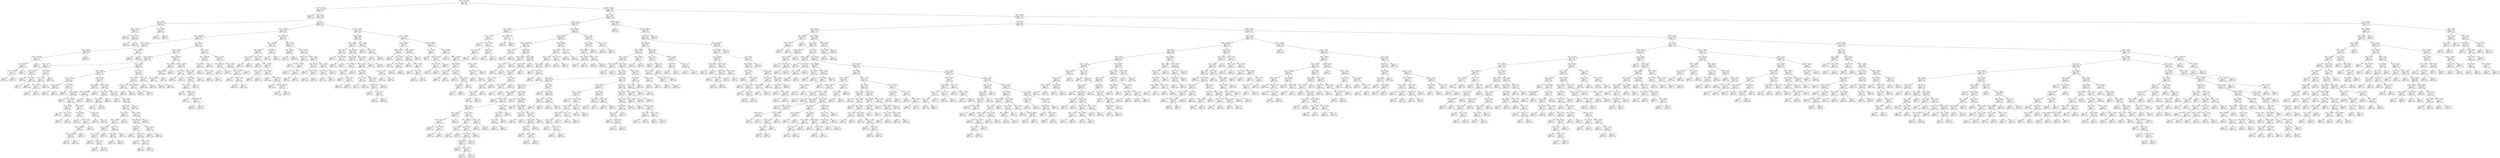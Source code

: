 digraph Tree {
node [shape=box] ;
0 [label="X[0] <= 42974.428\nmse = 0.005\nsamples = 851\nvalue = 0.133"] ;
1 [label="X[1] <= 17.45\nmse = 0.003\nsamples = 159\nvalue = 0.1"] ;
0 -> 1 [labeldistance=2.5, labelangle=45, headlabel="True"] ;
2 [label="mse = 0.0\nsamples = 1\nvalue = 0.301"] ;
1 -> 2 ;
3 [label="X[2] <= -0.83\nmse = 0.003\nsamples = 158\nvalue = 0.099"] ;
1 -> 3 ;
4 [label="X[2] <= -5.363\nmse = 0.002\nsamples = 6\nvalue = 0.031"] ;
3 -> 4 ;
5 [label="X[0] <= 7007.5\nmse = 0.002\nsamples = 3\nvalue = 0.06"] ;
4 -> 5 ;
6 [label="mse = 0.0\nsamples = 1\nvalue = 0.002"] ;
5 -> 6 ;
7 [label="X[0] <= 7825.5\nmse = 0.0\nsamples = 2\nvalue = 0.089"] ;
5 -> 7 ;
8 [label="mse = 0.0\nsamples = 1\nvalue = 0.086"] ;
7 -> 8 ;
9 [label="mse = -0.0\nsamples = 1\nvalue = 0.093"] ;
7 -> 9 ;
10 [label="X[0] <= 6569.5\nmse = 0.0\nsamples = 3\nvalue = 0.003"] ;
4 -> 10 ;
11 [label="mse = 0.0\nsamples = 1\nvalue = 0.008"] ;
10 -> 11 ;
12 [label="mse = 0.0\nsamples = 2\nvalue = 0.0"] ;
10 -> 12 ;
13 [label="X[2] <= 22.3\nmse = 0.002\nsamples = 152\nvalue = 0.101"] ;
3 -> 13 ;
14 [label="X[2] <= 18.444\nmse = 0.002\nsamples = 106\nvalue = 0.108"] ;
13 -> 14 ;
15 [label="X[0] <= 3829.789\nmse = 0.002\nsamples = 82\nvalue = 0.101"] ;
14 -> 15 ;
16 [label="X[2] <= 16.559\nmse = 0.001\nsamples = 8\nvalue = 0.139"] ;
15 -> 16 ;
17 [label="X[3] <= 66.241\nmse = 0.001\nsamples = 6\nvalue = 0.157"] ;
16 -> 17 ;
18 [label="X[0] <= 3342.696\nmse = 0.0\nsamples = 5\nvalue = 0.165"] ;
17 -> 18 ;
19 [label="X[1] <= 56.465\nmse = 0.0\nsamples = 4\nvalue = 0.174"] ;
18 -> 19 ;
20 [label="X[0] <= 2379.842\nmse = 0.0\nsamples = 2\nvalue = 0.171"] ;
19 -> 20 ;
21 [label="mse = 0.0\nsamples = 1\nvalue = 0.172"] ;
20 -> 21 ;
22 [label="mse = 0.0\nsamples = 1\nvalue = 0.17"] ;
20 -> 22 ;
23 [label="mse = 0.0\nsamples = 2\nvalue = 0.177"] ;
19 -> 23 ;
24 [label="mse = -0.0\nsamples = 1\nvalue = 0.13"] ;
18 -> 24 ;
25 [label="mse = -0.0\nsamples = 1\nvalue = 0.113"] ;
17 -> 25 ;
26 [label="X[0] <= 1859.882\nmse = 0.0\nsamples = 2\nvalue = 0.085"] ;
16 -> 26 ;
27 [label="mse = 0.0\nsamples = 1\nvalue = 0.091"] ;
26 -> 27 ;
28 [label="mse = 0.0\nsamples = 1\nvalue = 0.08"] ;
26 -> 28 ;
29 [label="X[1] <= 82.194\nmse = 0.002\nsamples = 74\nvalue = 0.097"] ;
15 -> 29 ;
30 [label="X[1] <= 70.895\nmse = 0.001\nsamples = 64\nvalue = 0.101"] ;
29 -> 30 ;
31 [label="X[3] <= 60.625\nmse = 0.001\nsamples = 52\nvalue = 0.094"] ;
30 -> 31 ;
32 [label="X[2] <= 5.171\nmse = 0.0\nsamples = 7\nvalue = 0.119"] ;
31 -> 32 ;
33 [label="X[1] <= 55.533\nmse = 0.0\nsamples = 3\nvalue = 0.103"] ;
32 -> 33 ;
34 [label="mse = 0.0\nsamples = 1\nvalue = 0.092"] ;
33 -> 34 ;
35 [label="X[1] <= 62.51\nmse = 0.0\nsamples = 2\nvalue = 0.109"] ;
33 -> 35 ;
36 [label="mse = 0.0\nsamples = 1\nvalue = 0.11"] ;
35 -> 36 ;
37 [label="mse = -0.0\nsamples = 1\nvalue = 0.108"] ;
35 -> 37 ;
38 [label="X[1] <= 61.88\nmse = 0.0\nsamples = 4\nvalue = 0.131"] ;
32 -> 38 ;
39 [label="X[3] <= 59.75\nmse = 0.0\nsamples = 3\nvalue = 0.123"] ;
38 -> 39 ;
40 [label="X[3] <= 50.667\nmse = 0.0\nsamples = 2\nvalue = 0.117"] ;
39 -> 40 ;
41 [label="mse = 0.0\nsamples = 1\nvalue = 0.121"] ;
40 -> 41 ;
42 [label="mse = -0.0\nsamples = 1\nvalue = 0.113"] ;
40 -> 42 ;
43 [label="mse = 0.0\nsamples = 1\nvalue = 0.136"] ;
39 -> 43 ;
44 [label="mse = 0.0\nsamples = 1\nvalue = 0.155"] ;
38 -> 44 ;
45 [label="X[1] <= 64.44\nmse = 0.001\nsamples = 45\nvalue = 0.09"] ;
31 -> 45 ;
46 [label="X[3] <= 74.606\nmse = 0.001\nsamples = 39\nvalue = 0.093"] ;
45 -> 46 ;
47 [label="X[1] <= 48.045\nmse = 0.0\nsamples = 14\nvalue = 0.082"] ;
46 -> 47 ;
48 [label="X[1] <= 45.845\nmse = 0.0\nsamples = 2\nvalue = 0.054"] ;
47 -> 48 ;
49 [label="mse = 0.0\nsamples = 1\nvalue = 0.058"] ;
48 -> 49 ;
50 [label="mse = -0.0\nsamples = 1\nvalue = 0.049"] ;
48 -> 50 ;
51 [label="X[2] <= 5.036\nmse = 0.0\nsamples = 12\nvalue = 0.087"] ;
47 -> 51 ;
52 [label="mse = 0.0\nsamples = 1\nvalue = 0.123"] ;
51 -> 52 ;
53 [label="X[0] <= 4464.607\nmse = 0.0\nsamples = 11\nvalue = 0.084"] ;
51 -> 53 ;
54 [label="mse = 0.0\nsamples = 1\nvalue = 0.11"] ;
53 -> 54 ;
55 [label="X[1] <= 50.095\nmse = 0.0\nsamples = 10\nvalue = 0.081"] ;
53 -> 55 ;
56 [label="X[2] <= 15.984\nmse = 0.0\nsamples = 3\nvalue = 0.091"] ;
55 -> 56 ;
57 [label="mse = 0.0\nsamples = 1\nvalue = 0.119"] ;
56 -> 57 ;
58 [label="X[2] <= 17.012\nmse = 0.0\nsamples = 2\nvalue = 0.077"] ;
56 -> 58 ;
59 [label="mse = 0.0\nsamples = 1\nvalue = 0.071"] ;
58 -> 59 ;
60 [label="mse = 0.0\nsamples = 1\nvalue = 0.083"] ;
58 -> 60 ;
61 [label="X[1] <= 58.966\nmse = 0.0\nsamples = 7\nvalue = 0.077"] ;
55 -> 61 ;
62 [label="X[1] <= 52.666\nmse = 0.0\nsamples = 5\nvalue = 0.072"] ;
61 -> 62 ;
63 [label="mse = 0.0\nsamples = 1\nvalue = 0.067"] ;
62 -> 63 ;
64 [label="X[3] <= 74.366\nmse = 0.0\nsamples = 4\nvalue = 0.074"] ;
62 -> 64 ;
65 [label="X[0] <= 34288.987\nmse = 0.0\nsamples = 3\nvalue = 0.075"] ;
64 -> 65 ;
66 [label="X[0] <= 15420.559\nmse = 0.0\nsamples = 2\nvalue = 0.075"] ;
65 -> 66 ;
67 [label="mse = 0.0\nsamples = 1\nvalue = 0.075"] ;
66 -> 67 ;
68 [label="mse = 0.0\nsamples = 1\nvalue = 0.074"] ;
66 -> 68 ;
69 [label="mse = 0.0\nsamples = 1\nvalue = 0.077"] ;
65 -> 69 ;
70 [label="mse = -0.0\nsamples = 1\nvalue = 0.068"] ;
64 -> 70 ;
71 [label="X[2] <= 9.79\nmse = 0.0\nsamples = 2\nvalue = 0.088"] ;
61 -> 71 ;
72 [label="mse = 0.0\nsamples = 1\nvalue = 0.086"] ;
71 -> 72 ;
73 [label="mse = -0.0\nsamples = 1\nvalue = 0.09"] ;
71 -> 73 ;
74 [label="X[3] <= 76.406\nmse = 0.001\nsamples = 25\nvalue = 0.1"] ;
46 -> 74 ;
75 [label="X[0] <= 40201.0\nmse = 0.001\nsamples = 3\nvalue = 0.149"] ;
74 -> 75 ;
76 [label="X[0] <= 22597.366\nmse = 0.0\nsamples = 2\nvalue = 0.168"] ;
75 -> 76 ;
77 [label="mse = 0.0\nsamples = 1\nvalue = 0.175"] ;
76 -> 77 ;
78 [label="mse = -0.0\nsamples = 1\nvalue = 0.161"] ;
76 -> 78 ;
79 [label="mse = 0.0\nsamples = 1\nvalue = 0.111"] ;
75 -> 79 ;
80 [label="X[3] <= 76.967\nmse = 0.001\nsamples = 22\nvalue = 0.093"] ;
74 -> 80 ;
81 [label="X[3] <= 76.817\nmse = 0.0\nsamples = 3\nvalue = 0.055"] ;
80 -> 81 ;
82 [label="X[2] <= 17.015\nmse = 0.0\nsamples = 2\nvalue = 0.059"] ;
81 -> 82 ;
83 [label="mse = 0.0\nsamples = 1\nvalue = 0.051"] ;
82 -> 83 ;
84 [label="mse = -0.0\nsamples = 1\nvalue = 0.067"] ;
82 -> 84 ;
85 [label="mse = -0.0\nsamples = 1\nvalue = 0.049"] ;
81 -> 85 ;
86 [label="X[3] <= 77.305\nmse = 0.001\nsamples = 19\nvalue = 0.099"] ;
80 -> 86 ;
87 [label="mse = 0.0\nsamples = 1\nvalue = 0.162"] ;
86 -> 87 ;
88 [label="X[3] <= 84.912\nmse = 0.001\nsamples = 18\nvalue = 0.095"] ;
86 -> 88 ;
89 [label="X[1] <= 55.94\nmse = 0.001\nsamples = 17\nvalue = 0.098"] ;
88 -> 89 ;
90 [label="X[1] <= 55.14\nmse = 0.0\nsamples = 9\nvalue = 0.107"] ;
89 -> 90 ;
91 [label="X[3] <= 82.091\nmse = 0.0\nsamples = 8\nvalue = 0.104"] ;
90 -> 91 ;
92 [label="X[3] <= 81.356\nmse = 0.0\nsamples = 5\nvalue = 0.114"] ;
91 -> 92 ;
93 [label="X[2] <= 12.332\nmse = 0.0\nsamples = 4\nvalue = 0.111"] ;
92 -> 93 ;
94 [label="mse = 0.0\nsamples = 1\nvalue = 0.106"] ;
93 -> 94 ;
95 [label="X[3] <= 79.531\nmse = 0.0\nsamples = 3\nvalue = 0.113"] ;
93 -> 95 ;
96 [label="mse = 0.0\nsamples = 1\nvalue = 0.111"] ;
95 -> 96 ;
97 [label="mse = 0.001\nsamples = 2\nvalue = 0.114"] ;
95 -> 97 ;
98 [label="mse = 0.0\nsamples = 1\nvalue = 0.125"] ;
92 -> 98 ;
99 [label="X[1] <= 52.0\nmse = 0.0\nsamples = 3\nvalue = 0.087"] ;
91 -> 99 ;
100 [label="X[3] <= 83.11\nmse = 0.0\nsamples = 2\nvalue = 0.082"] ;
99 -> 100 ;
101 [label="mse = 0.0\nsamples = 1\nvalue = 0.087"] ;
100 -> 101 ;
102 [label="mse = -0.0\nsamples = 1\nvalue = 0.077"] ;
100 -> 102 ;
103 [label="mse = 0.0\nsamples = 1\nvalue = 0.098"] ;
99 -> 103 ;
104 [label="mse = -0.0\nsamples = 1\nvalue = 0.135"] ;
90 -> 104 ;
105 [label="X[2] <= 16.283\nmse = 0.0\nsamples = 8\nvalue = 0.088"] ;
89 -> 105 ;
106 [label="X[3] <= 81.229\nmse = 0.0\nsamples = 7\nvalue = 0.084"] ;
105 -> 106 ;
107 [label="X[2] <= 14.37\nmse = 0.0\nsamples = 5\nvalue = 0.077"] ;
106 -> 107 ;
108 [label="mse = 0.0\nsamples = 1\nvalue = 0.053"] ;
107 -> 108 ;
109 [label="X[2] <= 15.16\nmse = 0.0\nsamples = 4\nvalue = 0.084"] ;
107 -> 109 ;
110 [label="mse = 0.0\nsamples = 1\nvalue = 0.106"] ;
109 -> 110 ;
111 [label="X[3] <= 78.758\nmse = 0.0\nsamples = 3\nvalue = 0.076"] ;
109 -> 111 ;
112 [label="mse = 0.0\nsamples = 1\nvalue = 0.062"] ;
111 -> 112 ;
113 [label="mse = 0.0\nsamples = 2\nvalue = 0.083"] ;
111 -> 113 ;
114 [label="X[2] <= 12.003\nmse = 0.0\nsamples = 2\nvalue = 0.099"] ;
106 -> 114 ;
115 [label="mse = 0.0\nsamples = 1\nvalue = 0.094"] ;
114 -> 115 ;
116 [label="mse = 0.0\nsamples = 1\nvalue = 0.105"] ;
114 -> 116 ;
117 [label="mse = -0.0\nsamples = 1\nvalue = 0.122"] ;
105 -> 117 ;
118 [label="mse = -0.0\nsamples = 1\nvalue = 0.046"] ;
88 -> 118 ;
119 [label="X[3] <= 72.275\nmse = 0.001\nsamples = 6\nvalue = 0.068"] ;
45 -> 119 ;
120 [label="X[2] <= 11.654\nmse = 0.0\nsamples = 4\nvalue = 0.093"] ;
119 -> 120 ;
121 [label="X[3] <= 65.033\nmse = 0.0\nsamples = 2\nvalue = 0.081"] ;
120 -> 121 ;
122 [label="mse = 0.0\nsamples = 1\nvalue = 0.08"] ;
121 -> 122 ;
123 [label="mse = -0.0\nsamples = 1\nvalue = 0.082"] ;
121 -> 123 ;
124 [label="X[0] <= 20608.65\nmse = 0.0\nsamples = 2\nvalue = 0.105"] ;
120 -> 124 ;
125 [label="mse = 0.0\nsamples = 1\nvalue = 0.101"] ;
124 -> 125 ;
126 [label="mse = -0.0\nsamples = 1\nvalue = 0.11"] ;
124 -> 126 ;
127 [label="X[1] <= 66.4\nmse = 0.0\nsamples = 2\nvalue = 0.019"] ;
119 -> 127 ;
128 [label="mse = 0.0\nsamples = 1\nvalue = 0.003"] ;
127 -> 128 ;
129 [label="mse = 0.0\nsamples = 1\nvalue = 0.034"] ;
127 -> 129 ;
130 [label="X[0] <= 9321.403\nmse = 0.001\nsamples = 12\nvalue = 0.129"] ;
30 -> 130 ;
131 [label="X[1] <= 79.687\nmse = 0.0\nsamples = 4\nvalue = 0.098"] ;
130 -> 131 ;
132 [label="X[1] <= 76.802\nmse = 0.0\nsamples = 3\nvalue = 0.086"] ;
131 -> 132 ;
133 [label="X[0] <= 7344.814\nmse = 0.0\nsamples = 2\nvalue = 0.082"] ;
132 -> 133 ;
134 [label="mse = 0.0\nsamples = 1\nvalue = 0.08"] ;
133 -> 134 ;
135 [label="mse = -0.0\nsamples = 1\nvalue = 0.085"] ;
133 -> 135 ;
136 [label="mse = 0.0\nsamples = 1\nvalue = 0.093"] ;
132 -> 136 ;
137 [label="mse = 0.0\nsamples = 1\nvalue = 0.135"] ;
131 -> 137 ;
138 [label="X[0] <= 13725.426\nmse = 0.001\nsamples = 8\nvalue = 0.144"] ;
130 -> 138 ;
139 [label="X[3] <= 63.543\nmse = 0.0\nsamples = 2\nvalue = 0.185"] ;
138 -> 139 ;
140 [label="mse = 0.0\nsamples = 1\nvalue = 0.195"] ;
139 -> 140 ;
141 [label="mse = -0.0\nsamples = 1\nvalue = 0.175"] ;
139 -> 141 ;
142 [label="X[3] <= 72.614\nmse = 0.001\nsamples = 6\nvalue = 0.13"] ;
138 -> 142 ;
143 [label="X[1] <= 80.951\nmse = 0.0\nsamples = 5\nvalue = 0.14"] ;
142 -> 143 ;
144 [label="X[1] <= 72.571\nmse = 0.0\nsamples = 4\nvalue = 0.135"] ;
143 -> 144 ;
145 [label="mse = 0.0\nsamples = 1\nvalue = 0.146"] ;
144 -> 145 ;
146 [label="X[3] <= 62.564\nmse = 0.0\nsamples = 3\nvalue = 0.131"] ;
144 -> 146 ;
147 [label="mse = 0.0\nsamples = 1\nvalue = 0.127"] ;
146 -> 147 ;
148 [label="X[0] <= 35917.269\nmse = 0.0\nsamples = 2\nvalue = 0.133"] ;
146 -> 148 ;
149 [label="mse = 0.0\nsamples = 1\nvalue = 0.134"] ;
148 -> 149 ;
150 [label="mse = -0.0\nsamples = 1\nvalue = 0.131"] ;
148 -> 150 ;
151 [label="mse = 0.0\nsamples = 1\nvalue = 0.16"] ;
143 -> 151 ;
152 [label="mse = -0.0\nsamples = 1\nvalue = 0.084"] ;
142 -> 152 ;
153 [label="X[2] <= 12.37\nmse = 0.002\nsamples = 10\nvalue = 0.072"] ;
29 -> 153 ;
154 [label="X[0] <= 30238.979\nmse = 0.001\nsamples = 4\nvalue = 0.026"] ;
153 -> 154 ;
155 [label="X[1] <= 84.715\nmse = 0.0\nsamples = 3\nvalue = 0.012"] ;
154 -> 155 ;
156 [label="mse = 0.0\nsamples = 1\nvalue = 0.008"] ;
155 -> 156 ;
157 [label="X[3] <= 61.809\nmse = 0.0\nsamples = 2\nvalue = 0.014"] ;
155 -> 157 ;
158 [label="mse = 0.0\nsamples = 1\nvalue = 0.016"] ;
157 -> 158 ;
159 [label="mse = -0.0\nsamples = 1\nvalue = 0.013"] ;
157 -> 159 ;
160 [label="mse = 0.0\nsamples = 1\nvalue = 0.069"] ;
154 -> 160 ;
161 [label="X[3] <= 67.233\nmse = 0.001\nsamples = 6\nvalue = 0.102"] ;
153 -> 161 ;
162 [label="X[0] <= 28819.193\nmse = 0.0\nsamples = 2\nvalue = 0.14"] ;
161 -> 162 ;
163 [label="mse = 0.0\nsamples = 1\nvalue = 0.144"] ;
162 -> 163 ;
164 [label="mse = -0.0\nsamples = 1\nvalue = 0.137"] ;
162 -> 164 ;
165 [label="X[3] <= 79.667\nmse = 0.001\nsamples = 4\nvalue = 0.083"] ;
161 -> 165 ;
166 [label="X[2] <= 14.656\nmse = 0.0\nsamples = 3\nvalue = 0.069"] ;
165 -> 166 ;
167 [label="mse = 0.0\nsamples = 1\nvalue = 0.083"] ;
166 -> 167 ;
168 [label="X[2] <= 16.298\nmse = 0.0\nsamples = 2\nvalue = 0.062"] ;
166 -> 168 ;
169 [label="mse = 0.0\nsamples = 1\nvalue = 0.062"] ;
168 -> 169 ;
170 [label="mse = 0.0\nsamples = 1\nvalue = 0.062"] ;
168 -> 170 ;
171 [label="mse = 0.0\nsamples = 1\nvalue = 0.126"] ;
165 -> 171 ;
172 [label="X[0] <= 35971.203\nmse = 0.003\nsamples = 24\nvalue = 0.131"] ;
14 -> 172 ;
173 [label="X[0] <= 21142.985\nmse = 0.001\nsamples = 11\nvalue = 0.106"] ;
172 -> 173 ;
174 [label="X[3] <= 38.621\nmse = 0.001\nsamples = 9\nvalue = 0.116"] ;
173 -> 174 ;
175 [label="X[2] <= 21.041\nmse = 0.0\nsamples = 2\nvalue = 0.153"] ;
174 -> 175 ;
176 [label="mse = 0.0\nsamples = 1\nvalue = 0.161"] ;
175 -> 176 ;
177 [label="mse = 0.0\nsamples = 1\nvalue = 0.144"] ;
175 -> 177 ;
178 [label="X[2] <= 19.204\nmse = 0.0\nsamples = 7\nvalue = 0.106"] ;
174 -> 178 ;
179 [label="mse = 0.0\nsamples = 1\nvalue = 0.139"] ;
178 -> 179 ;
180 [label="X[1] <= 39.948\nmse = 0.0\nsamples = 6\nvalue = 0.1"] ;
178 -> 180 ;
181 [label="X[1] <= 32.111\nmse = 0.0\nsamples = 2\nvalue = 0.122"] ;
180 -> 181 ;
182 [label="mse = 0.0\nsamples = 1\nvalue = 0.12"] ;
181 -> 182 ;
183 [label="mse = -0.0\nsamples = 1\nvalue = 0.124"] ;
181 -> 183 ;
184 [label="X[3] <= 48.643\nmse = 0.0\nsamples = 4\nvalue = 0.09"] ;
180 -> 184 ;
185 [label="mse = 0.0\nsamples = 1\nvalue = 0.098"] ;
184 -> 185 ;
186 [label="X[1] <= 68.414\nmse = 0.0\nsamples = 3\nvalue = 0.087"] ;
184 -> 186 ;
187 [label="mse = 0.0\nsamples = 1\nvalue = 0.078"] ;
186 -> 187 ;
188 [label="X[0] <= 11556.068\nmse = 0.0\nsamples = 2\nvalue = 0.091"] ;
186 -> 188 ;
189 [label="mse = 0.0\nsamples = 1\nvalue = 0.089"] ;
188 -> 189 ;
190 [label="mse = -0.0\nsamples = 1\nvalue = 0.094"] ;
188 -> 190 ;
191 [label="X[3] <= 63.802\nmse = 0.0\nsamples = 2\nvalue = 0.057"] ;
173 -> 191 ;
192 [label="mse = 0.0\nsamples = 1\nvalue = 0.068"] ;
191 -> 192 ;
193 [label="mse = 0.0\nsamples = 1\nvalue = 0.045"] ;
191 -> 193 ;
194 [label="X[3] <= 71.318\nmse = 0.003\nsamples = 13\nvalue = 0.153"] ;
172 -> 194 ;
195 [label="X[3] <= 69.347\nmse = 0.006\nsamples = 2\nvalue = 0.227"] ;
194 -> 195 ;
196 [label="mse = 0.0\nsamples = 1\nvalue = 0.147"] ;
195 -> 196 ;
197 [label="mse = 0.0\nsamples = 1\nvalue = 0.308"] ;
195 -> 197 ;
198 [label="X[2] <= 19.594\nmse = 0.001\nsamples = 11\nvalue = 0.139"] ;
194 -> 198 ;
199 [label="X[3] <= 72.915\nmse = 0.0\nsamples = 5\nvalue = 0.164"] ;
198 -> 199 ;
200 [label="mse = 0.0\nsamples = 1\nvalue = 0.143"] ;
199 -> 200 ;
201 [label="X[3] <= 75.656\nmse = 0.0\nsamples = 4\nvalue = 0.17"] ;
199 -> 201 ;
202 [label="mse = 0.0\nsamples = 2\nvalue = 0.182"] ;
201 -> 202 ;
203 [label="X[3] <= 77.643\nmse = 0.0\nsamples = 2\nvalue = 0.157"] ;
201 -> 203 ;
204 [label="mse = 0.0\nsamples = 1\nvalue = 0.16"] ;
203 -> 204 ;
205 [label="mse = 0.0\nsamples = 1\nvalue = 0.155"] ;
203 -> 205 ;
206 [label="X[2] <= 20.902\nmse = 0.001\nsamples = 6\nvalue = 0.119"] ;
198 -> 206 ;
207 [label="X[3] <= 74.544\nmse = 0.001\nsamples = 3\nvalue = 0.097"] ;
206 -> 207 ;
208 [label="mse = 0.0\nsamples = 1\nvalue = 0.13"] ;
207 -> 208 ;
209 [label="X[3] <= 76.356\nmse = 0.0\nsamples = 2\nvalue = 0.08"] ;
207 -> 209 ;
210 [label="mse = 0.0\nsamples = 1\nvalue = 0.083"] ;
209 -> 210 ;
211 [label="mse = 0.0\nsamples = 1\nvalue = 0.077"] ;
209 -> 211 ;
212 [label="X[3] <= 74.868\nmse = 0.001\nsamples = 3\nvalue = 0.14"] ;
206 -> 212 ;
213 [label="X[3] <= 72.293\nmse = 0.0\nsamples = 2\nvalue = 0.116"] ;
212 -> 213 ;
214 [label="mse = 0.0\nsamples = 1\nvalue = 0.125"] ;
213 -> 214 ;
215 [label="mse = -0.0\nsamples = 1\nvalue = 0.107"] ;
213 -> 215 ;
216 [label="mse = 0.0\nsamples = 1\nvalue = 0.188"] ;
212 -> 216 ;
217 [label="X[2] <= 27.065\nmse = 0.003\nsamples = 46\nvalue = 0.087"] ;
13 -> 217 ;
218 [label="X[2] <= 26.465\nmse = 0.003\nsamples = 22\nvalue = 0.068"] ;
217 -> 218 ;
219 [label="X[1] <= 36.292\nmse = 0.002\nsamples = 17\nvalue = 0.081"] ;
218 -> 219 ;
220 [label="X[1] <= 25.19\nmse = 0.001\nsamples = 3\nvalue = 0.032"] ;
219 -> 220 ;
221 [label="mse = 0.0\nsamples = 1\nvalue = 0.067"] ;
220 -> 221 ;
222 [label="X[3] <= 82.836\nmse = 0.0\nsamples = 2\nvalue = 0.015"] ;
220 -> 222 ;
223 [label="mse = 0.0\nsamples = 1\nvalue = 0.031"] ;
222 -> 223 ;
224 [label="mse = 0.0\nsamples = 1\nvalue = 0.0"] ;
222 -> 224 ;
225 [label="X[3] <= 81.358\nmse = 0.002\nsamples = 14\nvalue = 0.092"] ;
219 -> 225 ;
226 [label="X[3] <= 69.799\nmse = 0.001\nsamples = 12\nvalue = 0.08"] ;
225 -> 226 ;
227 [label="X[0] <= 23694.86\nmse = 0.0\nsamples = 4\nvalue = 0.101"] ;
226 -> 227 ;
228 [label="X[3] <= 38.482\nmse = 0.0\nsamples = 3\nvalue = 0.112"] ;
227 -> 228 ;
229 [label="mse = 0.0\nsamples = 1\nvalue = 0.1"] ;
228 -> 229 ;
230 [label="X[2] <= 23.672\nmse = 0.0\nsamples = 2\nvalue = 0.119"] ;
228 -> 230 ;
231 [label="mse = 0.0\nsamples = 1\nvalue = 0.116"] ;
230 -> 231 ;
232 [label="mse = 0.0\nsamples = 1\nvalue = 0.122"] ;
230 -> 232 ;
233 [label="mse = -0.0\nsamples = 1\nvalue = 0.065"] ;
227 -> 233 ;
234 [label="X[2] <= 26.056\nmse = 0.001\nsamples = 8\nvalue = 0.069"] ;
226 -> 234 ;
235 [label="X[2] <= 24.53\nmse = 0.001\nsamples = 6\nvalue = 0.057"] ;
234 -> 235 ;
236 [label="X[1] <= 70.533\nmse = 0.0\nsamples = 2\nvalue = 0.088"] ;
235 -> 236 ;
237 [label="mse = 0.0\nsamples = 1\nvalue = 0.07"] ;
236 -> 237 ;
238 [label="mse = 0.0\nsamples = 1\nvalue = 0.106"] ;
236 -> 238 ;
239 [label="X[2] <= 25.842\nmse = 0.001\nsamples = 4\nvalue = 0.042"] ;
235 -> 239 ;
240 [label="X[3] <= 75.077\nmse = 0.0\nsamples = 3\nvalue = 0.051"] ;
239 -> 240 ;
241 [label="mse = 0.0\nsamples = 1\nvalue = 0.029"] ;
240 -> 241 ;
242 [label="X[3] <= 78.013\nmse = 0.0\nsamples = 2\nvalue = 0.063"] ;
240 -> 242 ;
243 [label="mse = 0.0\nsamples = 1\nvalue = 0.071"] ;
242 -> 243 ;
244 [label="mse = -0.0\nsamples = 1\nvalue = 0.054"] ;
242 -> 244 ;
245 [label="mse = 0.0\nsamples = 1\nvalue = 0.012"] ;
239 -> 245 ;
246 [label="X[3] <= 77.597\nmse = 0.0\nsamples = 2\nvalue = 0.106"] ;
234 -> 246 ;
247 [label="mse = 0.0\nsamples = 1\nvalue = 0.109"] ;
246 -> 247 ;
248 [label="mse = 0.0\nsamples = 1\nvalue = 0.103"] ;
246 -> 248 ;
249 [label="X[3] <= 82.983\nmse = 0.001\nsamples = 2\nvalue = 0.164"] ;
225 -> 249 ;
250 [label="mse = 0.0\nsamples = 1\nvalue = 0.134"] ;
249 -> 250 ;
251 [label="mse = 0.0\nsamples = 1\nvalue = 0.193"] ;
249 -> 251 ;
252 [label="X[2] <= 26.906\nmse = 0.001\nsamples = 5\nvalue = 0.025"] ;
218 -> 252 ;
253 [label="mse = 0.0\nsamples = 3\nvalue = 0.0"] ;
252 -> 253 ;
254 [label="X[1] <= 64.61\nmse = 0.0\nsamples = 2\nvalue = 0.062"] ;
252 -> 254 ;
255 [label="mse = 0.0\nsamples = 1\nvalue = 0.051"] ;
254 -> 255 ;
256 [label="mse = 0.0\nsamples = 1\nvalue = 0.074"] ;
254 -> 256 ;
257 [label="X[0] <= 1765.966\nmse = 0.003\nsamples = 24\nvalue = 0.104"] ;
217 -> 257 ;
258 [label="X[0] <= 820.328\nmse = 0.001\nsamples = 9\nvalue = 0.057"] ;
257 -> 258 ;
259 [label="X[0] <= 537.629\nmse = 0.001\nsamples = 4\nvalue = 0.081"] ;
258 -> 259 ;
260 [label="mse = 0.0\nsamples = 1\nvalue = 0.034"] ;
259 -> 260 ;
261 [label="X[3] <= 45.919\nmse = 0.0\nsamples = 3\nvalue = 0.097"] ;
259 -> 261 ;
262 [label="mse = 0.0\nsamples = 1\nvalue = 0.108"] ;
261 -> 262 ;
263 [label="X[0] <= 725.785\nmse = 0.0\nsamples = 2\nvalue = 0.091"] ;
261 -> 263 ;
264 [label="mse = 0.0\nsamples = 1\nvalue = 0.087"] ;
263 -> 264 ;
265 [label="mse = 0.0\nsamples = 1\nvalue = 0.095"] ;
263 -> 265 ;
266 [label="X[0] <= 1516.139\nmse = 0.001\nsamples = 5\nvalue = 0.038"] ;
258 -> 266 ;
267 [label="X[2] <= 28.3\nmse = 0.0\nsamples = 4\nvalue = 0.026"] ;
266 -> 267 ;
268 [label="mse = 0.0\nsamples = 1\nvalue = 0.042"] ;
267 -> 268 ;
269 [label="X[2] <= 30.289\nmse = 0.0\nsamples = 3\nvalue = 0.02"] ;
267 -> 269 ;
270 [label="mse = 0.0\nsamples = 1\nvalue = 0.0"] ;
269 -> 270 ;
271 [label="X[3] <= 47.81\nmse = 0.0\nsamples = 2\nvalue = 0.031"] ;
269 -> 271 ;
272 [label="mse = 0.0\nsamples = 1\nvalue = 0.024"] ;
271 -> 272 ;
273 [label="mse = 0.0\nsamples = 1\nvalue = 0.038"] ;
271 -> 273 ;
274 [label="mse = -0.0\nsamples = 1\nvalue = 0.087"] ;
266 -> 274 ;
275 [label="X[0] <= 3092.628\nmse = 0.001\nsamples = 15\nvalue = 0.132"] ;
257 -> 275 ;
276 [label="X[1] <= 42.187\nmse = 0.0\nsamples = 4\nvalue = 0.17"] ;
275 -> 276 ;
277 [label="mse = 0.0\nsamples = 1\nvalue = 0.2"] ;
276 -> 277 ;
278 [label="X[0] <= 2791.328\nmse = 0.0\nsamples = 3\nvalue = 0.16"] ;
276 -> 278 ;
279 [label="X[3] <= 59.495\nmse = 0.0\nsamples = 2\nvalue = 0.154"] ;
278 -> 279 ;
280 [label="mse = 0.0\nsamples = 1\nvalue = 0.158"] ;
279 -> 280 ;
281 [label="mse = -0.0\nsamples = 1\nvalue = 0.15"] ;
279 -> 281 ;
282 [label="mse = 0.0\nsamples = 1\nvalue = 0.173"] ;
278 -> 282 ;
283 [label="X[1] <= 32.692\nmse = 0.001\nsamples = 11\nvalue = 0.118"] ;
275 -> 283 ;
284 [label="mse = 0.0\nsamples = 1\nvalue = 0.055"] ;
283 -> 284 ;
285 [label="X[0] <= 8436.644\nmse = 0.0\nsamples = 10\nvalue = 0.125"] ;
283 -> 285 ;
286 [label="X[2] <= 27.605\nmse = 0.0\nsamples = 7\nvalue = 0.115"] ;
285 -> 286 ;
287 [label="X[3] <= 63.904\nmse = 0.0\nsamples = 2\nvalue = 0.091"] ;
286 -> 287 ;
288 [label="mse = 0.0\nsamples = 1\nvalue = 0.097"] ;
287 -> 288 ;
289 [label="mse = 0.0\nsamples = 1\nvalue = 0.085"] ;
287 -> 289 ;
290 [label="X[1] <= 48.428\nmse = 0.0\nsamples = 5\nvalue = 0.125"] ;
286 -> 290 ;
291 [label="mse = 0.0\nsamples = 1\nvalue = 0.136"] ;
290 -> 291 ;
292 [label="X[1] <= 66.616\nmse = 0.0\nsamples = 4\nvalue = 0.122"] ;
290 -> 292 ;
293 [label="X[1] <= 52.637\nmse = 0.0\nsamples = 2\nvalue = 0.118"] ;
292 -> 293 ;
294 [label="mse = 0.0\nsamples = 1\nvalue = 0.117"] ;
293 -> 294 ;
295 [label="mse = 0.0\nsamples = 1\nvalue = 0.12"] ;
293 -> 295 ;
296 [label="mse = 0.0\nsamples = 2\nvalue = 0.125"] ;
292 -> 296 ;
297 [label="X[1] <= 83.507\nmse = 0.0\nsamples = 3\nvalue = 0.147"] ;
285 -> 297 ;
298 [label="X[3] <= 70.368\nmse = 0.0\nsamples = 2\nvalue = 0.143"] ;
297 -> 298 ;
299 [label="mse = 0.0\nsamples = 1\nvalue = 0.14"] ;
298 -> 299 ;
300 [label="mse = -0.0\nsamples = 1\nvalue = 0.146"] ;
298 -> 300 ;
301 [label="mse = -0.0\nsamples = 1\nvalue = 0.154"] ;
297 -> 301 ;
302 [label="X[2] <= 6.094\nmse = 0.005\nsamples = 692\nvalue = 0.141"] ;
0 -> 302 [labeldistance=2.5, labelangle=-45, headlabel="False"] ;
303 [label="X[2] <= 3.833\nmse = 0.004\nsamples = 143\nvalue = 0.119"] ;
302 -> 303 ;
304 [label="X[2] <= -1.039\nmse = 0.003\nsamples = 40\nvalue = 0.1"] ;
303 -> 304 ;
305 [label="X[3] <= 74.708\nmse = 0.001\nsamples = 7\nvalue = 0.147"] ;
304 -> 305 ;
306 [label="X[2] <= -8.324\nmse = 0.0\nsamples = 5\nvalue = 0.124"] ;
305 -> 306 ;
307 [label="mse = 0.0\nsamples = 1\nvalue = 0.111"] ;
306 -> 307 ;
308 [label="X[1] <= 83.397\nmse = 0.0\nsamples = 4\nvalue = 0.127"] ;
306 -> 308 ;
309 [label="X[3] <= 70.593\nmse = 0.0\nsamples = 2\nvalue = 0.132"] ;
308 -> 309 ;
310 [label="mse = 0.0\nsamples = 1\nvalue = 0.13"] ;
309 -> 310 ;
311 [label="mse = 0.0\nsamples = 1\nvalue = 0.134"] ;
309 -> 311 ;
312 [label="X[2] <= -1.891\nmse = 0.0\nsamples = 2\nvalue = 0.121"] ;
308 -> 312 ;
313 [label="mse = 0.0\nsamples = 1\nvalue = 0.115"] ;
312 -> 313 ;
314 [label="mse = 0.0\nsamples = 1\nvalue = 0.128"] ;
312 -> 314 ;
315 [label="X[0] <= 59414.994\nmse = 0.0\nsamples = 2\nvalue = 0.205"] ;
305 -> 315 ;
316 [label="mse = 0.0\nsamples = 1\nvalue = 0.211"] ;
315 -> 316 ;
317 [label="mse = -0.0\nsamples = 1\nvalue = 0.2"] ;
315 -> 317 ;
318 [label="X[0] <= 67287.5\nmse = 0.003\nsamples = 33\nvalue = 0.09"] ;
304 -> 318 ;
319 [label="X[0] <= 56635.0\nmse = 0.002\nsamples = 25\nvalue = 0.079"] ;
318 -> 319 ;
320 [label="X[0] <= 46420.994\nmse = 0.002\nsamples = 15\nvalue = 0.098"] ;
319 -> 320 ;
321 [label="X[2] <= -0.303\nmse = 0.0\nsamples = 2\nvalue = 0.041"] ;
320 -> 321 ;
322 [label="mse = 0.0\nsamples = 1\nvalue = 0.024"] ;
321 -> 322 ;
323 [label="mse = 0.0\nsamples = 1\nvalue = 0.059"] ;
321 -> 323 ;
324 [label="X[2] <= 2.416\nmse = 0.002\nsamples = 13\nvalue = 0.107"] ;
320 -> 324 ;
325 [label="X[3] <= 69.296\nmse = 0.001\nsamples = 4\nvalue = 0.131"] ;
324 -> 325 ;
326 [label="X[2] <= 1.786\nmse = 0.0\nsamples = 3\nvalue = 0.142"] ;
325 -> 326 ;
327 [label="mse = 0.0\nsamples = 1\nvalue = 0.167"] ;
326 -> 327 ;
328 [label="mse = 0.0\nsamples = 2\nvalue = 0.13"] ;
326 -> 328 ;
329 [label="mse = 0.0\nsamples = 1\nvalue = 0.099"] ;
325 -> 329 ;
330 [label="X[2] <= 3.628\nmse = 0.002\nsamples = 9\nvalue = 0.096"] ;
324 -> 330 ;
331 [label="X[2] <= 3.616\nmse = 0.002\nsamples = 8\nvalue = 0.088"] ;
330 -> 331 ;
332 [label="X[0] <= 53366.0\nmse = 0.001\nsamples = 7\nvalue = 0.1"] ;
331 -> 332 ;
333 [label="X[3] <= 75.49\nmse = 0.0\nsamples = 4\nvalue = 0.075"] ;
332 -> 333 ;
334 [label="X[1] <= 47.3\nmse = 0.0\nsamples = 3\nvalue = 0.068"] ;
333 -> 334 ;
335 [label="X[3] <= 71.664\nmse = 0.0\nsamples = 2\nvalue = 0.074"] ;
334 -> 335 ;
336 [label="mse = 0.0\nsamples = 1\nvalue = 0.076"] ;
335 -> 336 ;
337 [label="mse = -0.0\nsamples = 1\nvalue = 0.072"] ;
335 -> 337 ;
338 [label="mse = -0.0\nsamples = 1\nvalue = 0.057"] ;
334 -> 338 ;
339 [label="mse = 0.0\nsamples = 1\nvalue = 0.095"] ;
333 -> 339 ;
340 [label="X[3] <= 72.265\nmse = 0.0\nsamples = 3\nvalue = 0.133"] ;
332 -> 340 ;
341 [label="X[0] <= 54536.5\nmse = 0.0\nsamples = 2\nvalue = 0.142"] ;
340 -> 341 ;
342 [label="mse = 0.0\nsamples = 1\nvalue = 0.144"] ;
341 -> 342 ;
343 [label="mse = 0.0\nsamples = 1\nvalue = 0.14"] ;
341 -> 343 ;
344 [label="mse = 0.0\nsamples = 1\nvalue = 0.116"] ;
340 -> 344 ;
345 [label="mse = 0.0\nsamples = 1\nvalue = 0.0"] ;
331 -> 345 ;
346 [label="mse = 0.0\nsamples = 1\nvalue = 0.163"] ;
330 -> 346 ;
347 [label="X[3] <= 80.466\nmse = 0.001\nsamples = 10\nvalue = 0.051"] ;
319 -> 347 ;
348 [label="X[2] <= 3.453\nmse = 0.001\nsamples = 7\nvalue = 0.032"] ;
347 -> 348 ;
349 [label="X[3] <= 72.85\nmse = 0.001\nsamples = 5\nvalue = 0.021"] ;
348 -> 349 ;
350 [label="X[3] <= 58.28\nmse = 0.001\nsamples = 3\nvalue = 0.034"] ;
349 -> 350 ;
351 [label="mse = 0.0\nsamples = 1\nvalue = 0.0"] ;
350 -> 351 ;
352 [label="X[1] <= 73.25\nmse = 0.0\nsamples = 2\nvalue = 0.052"] ;
350 -> 352 ;
353 [label="mse = 0.0\nsamples = 1\nvalue = 0.041"] ;
352 -> 353 ;
354 [label="mse = 0.0\nsamples = 1\nvalue = 0.062"] ;
352 -> 354 ;
355 [label="mse = 0.0\nsamples = 2\nvalue = 0.0"] ;
349 -> 355 ;
356 [label="X[3] <= 75.764\nmse = 0.0\nsamples = 2\nvalue = 0.06"] ;
348 -> 356 ;
357 [label="mse = 0.0\nsamples = 1\nvalue = 0.069"] ;
356 -> 357 ;
358 [label="mse = 0.0\nsamples = 1\nvalue = 0.05"] ;
356 -> 358 ;
359 [label="X[1] <= 71.75\nmse = 0.0\nsamples = 3\nvalue = 0.097"] ;
347 -> 359 ;
360 [label="mse = 0.0\nsamples = 2\nvalue = 0.098"] ;
359 -> 360 ;
361 [label="mse = 0.0\nsamples = 1\nvalue = 0.095"] ;
359 -> 361 ;
362 [label="X[3] <= 77.833\nmse = 0.003\nsamples = 8\nvalue = 0.123"] ;
318 -> 362 ;
363 [label="X[2] <= 1.669\nmse = 0.003\nsamples = 6\nvalue = 0.104"] ;
362 -> 363 ;
364 [label="X[3] <= 66.967\nmse = 0.002\nsamples = 5\nvalue = 0.117"] ;
363 -> 364 ;
365 [label="X[3] <= 65.756\nmse = 0.001\nsamples = 2\nvalue = 0.168"] ;
364 -> 365 ;
366 [label="mse = 0.0\nsamples = 1\nvalue = 0.2"] ;
365 -> 366 ;
367 [label="mse = -0.0\nsamples = 1\nvalue = 0.136"] ;
365 -> 367 ;
368 [label="X[1] <= 71.074\nmse = 0.0\nsamples = 3\nvalue = 0.082"] ;
364 -> 368 ;
369 [label="mse = 0.0\nsamples = 1\nvalue = 0.062"] ;
368 -> 369 ;
370 [label="mse = 0.0\nsamples = 2\nvalue = 0.092"] ;
368 -> 370 ;
371 [label="mse = 0.0\nsamples = 1\nvalue = 0.041"] ;
363 -> 371 ;
372 [label="X[3] <= 79.103\nmse = 0.0\nsamples = 2\nvalue = 0.179"] ;
362 -> 372 ;
373 [label="mse = 0.0\nsamples = 1\nvalue = 0.195"] ;
372 -> 373 ;
374 [label="mse = 0.0\nsamples = 1\nvalue = 0.162"] ;
372 -> 374 ;
375 [label="X[0] <= 44831.494\nmse = 0.004\nsamples = 103\nvalue = 0.126"] ;
303 -> 375 ;
376 [label="mse = 0.0\nsamples = 1\nvalue = 0.261"] ;
375 -> 376 ;
377 [label="X[0] <= 132460.5\nmse = 0.003\nsamples = 102\nvalue = 0.125"] ;
375 -> 377 ;
378 [label="X[2] <= 5.679\nmse = 0.003\nsamples = 101\nvalue = 0.126"] ;
377 -> 378 ;
379 [label="X[3] <= 80.538\nmse = 0.003\nsamples = 77\nvalue = 0.133"] ;
378 -> 379 ;
380 [label="X[3] <= 80.062\nmse = 0.003\nsamples = 68\nvalue = 0.138"] ;
379 -> 380 ;
381 [label="X[2] <= 3.945\nmse = 0.002\nsamples = 66\nvalue = 0.135"] ;
380 -> 381 ;
382 [label="X[0] <= 59657.0\nmse = 0.0\nsamples = 2\nvalue = 0.212"] ;
381 -> 382 ;
383 [label="mse = 0.0\nsamples = 1\nvalue = 0.204"] ;
382 -> 383 ;
384 [label="mse = -0.0\nsamples = 1\nvalue = 0.219"] ;
382 -> 384 ;
385 [label="X[3] <= 78.625\nmse = 0.002\nsamples = 64\nvalue = 0.133"] ;
381 -> 385 ;
386 [label="X[3] <= 73.059\nmse = 0.002\nsamples = 58\nvalue = 0.137"] ;
385 -> 386 ;
387 [label="X[2] <= 5.53\nmse = 0.002\nsamples = 32\nvalue = 0.126"] ;
386 -> 387 ;
388 [label="X[2] <= 4.919\nmse = 0.002\nsamples = 27\nvalue = 0.118"] ;
387 -> 388 ;
389 [label="X[0] <= 49758.477\nmse = 0.001\nsamples = 18\nvalue = 0.132"] ;
388 -> 389 ;
390 [label="mse = 0.0\nsamples = 1\nvalue = 0.206"] ;
389 -> 390 ;
391 [label="X[2] <= 4.609\nmse = 0.001\nsamples = 17\nvalue = 0.127"] ;
389 -> 391 ;
392 [label="X[1] <= 65.25\nmse = 0.001\nsamples = 13\nvalue = 0.117"] ;
391 -> 392 ;
393 [label="X[3] <= 66.825\nmse = 0.001\nsamples = 4\nvalue = 0.151"] ;
392 -> 393 ;
394 [label="X[0] <= 52492.477\nmse = 0.0\nsamples = 3\nvalue = 0.137"] ;
393 -> 394 ;
395 [label="mse = 0.0\nsamples = 1\nvalue = 0.108"] ;
394 -> 395 ;
396 [label="X[0] <= 58295.0\nmse = 0.0\nsamples = 2\nvalue = 0.151"] ;
394 -> 396 ;
397 [label="mse = 0.0\nsamples = 1\nvalue = 0.146"] ;
396 -> 397 ;
398 [label="mse = 0.0\nsamples = 1\nvalue = 0.157"] ;
396 -> 398 ;
399 [label="mse = -0.0\nsamples = 1\nvalue = 0.194"] ;
393 -> 399 ;
400 [label="X[3] <= 70.457\nmse = 0.0\nsamples = 9\nvalue = 0.102"] ;
392 -> 400 ;
401 [label="X[0] <= 60801.0\nmse = 0.0\nsamples = 7\nvalue = 0.11"] ;
400 -> 401 ;
402 [label="X[3] <= 65.294\nmse = 0.0\nsamples = 2\nvalue = 0.13"] ;
401 -> 402 ;
403 [label="mse = 0.0\nsamples = 1\nvalue = 0.138"] ;
402 -> 403 ;
404 [label="mse = 0.0\nsamples = 1\nvalue = 0.121"] ;
402 -> 404 ;
405 [label="X[0] <= 84113.0\nmse = 0.0\nsamples = 5\nvalue = 0.102"] ;
401 -> 405 ;
406 [label="X[2] <= 4.502\nmse = 0.0\nsamples = 4\nvalue = 0.099"] ;
405 -> 406 ;
407 [label="X[3] <= 62.536\nmse = 0.0\nsamples = 3\nvalue = 0.102"] ;
406 -> 407 ;
408 [label="mse = 0.0\nsamples = 1\nvalue = 0.1"] ;
407 -> 408 ;
409 [label="X[0] <= 73577.5\nmse = 0.0\nsamples = 2\nvalue = 0.102"] ;
407 -> 409 ;
410 [label="mse = 0.0\nsamples = 1\nvalue = 0.102"] ;
409 -> 410 ;
411 [label="mse = 0.0\nsamples = 1\nvalue = 0.103"] ;
409 -> 411 ;
412 [label="mse = -0.0\nsamples = 1\nvalue = 0.091"] ;
406 -> 412 ;
413 [label="mse = 0.0\nsamples = 1\nvalue = 0.114"] ;
405 -> 413 ;
414 [label="X[2] <= 4.199\nmse = 0.0\nsamples = 2\nvalue = 0.074"] ;
400 -> 414 ;
415 [label="mse = 0.0\nsamples = 1\nvalue = 0.082"] ;
414 -> 415 ;
416 [label="mse = 0.0\nsamples = 1\nvalue = 0.067"] ;
414 -> 416 ;
417 [label="X[3] <= 72.353\nmse = 0.0\nsamples = 4\nvalue = 0.161"] ;
391 -> 417 ;
418 [label="X[1] <= 89.95\nmse = 0.0\nsamples = 3\nvalue = 0.153"] ;
417 -> 418 ;
419 [label="X[1] <= 63.4\nmse = 0.0\nsamples = 2\nvalue = 0.149"] ;
418 -> 419 ;
420 [label="mse = 0.0\nsamples = 1\nvalue = 0.146"] ;
419 -> 420 ;
421 [label="mse = -0.0\nsamples = 1\nvalue = 0.152"] ;
419 -> 421 ;
422 [label="mse = 0.0\nsamples = 1\nvalue = 0.162"] ;
418 -> 422 ;
423 [label="mse = 0.0\nsamples = 1\nvalue = 0.185"] ;
417 -> 423 ;
424 [label="X[3] <= 57.889\nmse = 0.002\nsamples = 9\nvalue = 0.09"] ;
388 -> 424 ;
425 [label="mse = 0.0\nsamples = 1\nvalue = 0.152"] ;
424 -> 425 ;
426 [label="X[3] <= 59.556\nmse = 0.002\nsamples = 8\nvalue = 0.082"] ;
424 -> 426 ;
427 [label="mse = 0.0\nsamples = 1\nvalue = 0.0"] ;
426 -> 427 ;
428 [label="X[0] <= 54536.5\nmse = 0.001\nsamples = 7\nvalue = 0.094"] ;
426 -> 428 ;
429 [label="X[2] <= 5.224\nmse = 0.0\nsamples = 2\nvalue = 0.058"] ;
428 -> 429 ;
430 [label="mse = 0.0\nsamples = 1\nvalue = 0.042"] ;
429 -> 430 ;
431 [label="mse = 0.0\nsamples = 1\nvalue = 0.075"] ;
429 -> 431 ;
432 [label="X[3] <= 72.107\nmse = 0.001\nsamples = 5\nvalue = 0.108"] ;
428 -> 432 ;
433 [label="X[2] <= 5.439\nmse = 0.001\nsamples = 4\nvalue = 0.122"] ;
432 -> 433 ;
434 [label="X[2] <= 5.127\nmse = 0.0\nsamples = 3\nvalue = 0.134"] ;
433 -> 434 ;
435 [label="mse = 0.0\nsamples = 1\nvalue = 0.152"] ;
434 -> 435 ;
436 [label="X[0] <= 70648.0\nmse = 0.0\nsamples = 2\nvalue = 0.126"] ;
434 -> 436 ;
437 [label="mse = 0.0\nsamples = 1\nvalue = 0.129"] ;
436 -> 437 ;
438 [label="mse = 0.0\nsamples = 1\nvalue = 0.122"] ;
436 -> 438 ;
439 [label="mse = 0.0\nsamples = 1\nvalue = 0.085"] ;
433 -> 439 ;
440 [label="mse = 0.0\nsamples = 1\nvalue = 0.053"] ;
432 -> 440 ;
441 [label="X[1] <= 58.5\nmse = 0.001\nsamples = 5\nvalue = 0.17"] ;
387 -> 441 ;
442 [label="mse = 0.0\nsamples = 1\nvalue = 0.211"] ;
441 -> 442 ;
443 [label="X[2] <= 5.582\nmse = 0.001\nsamples = 4\nvalue = 0.159"] ;
441 -> 443 ;
444 [label="X[2] <= 5.547\nmse = 0.001\nsamples = 2\nvalue = 0.176"] ;
443 -> 444 ;
445 [label="mse = 0.0\nsamples = 1\nvalue = 0.152"] ;
444 -> 445 ;
446 [label="mse = 0.0\nsamples = 1\nvalue = 0.2"] ;
444 -> 446 ;
447 [label="X[2] <= 5.645\nmse = 0.0\nsamples = 2\nvalue = 0.142"] ;
443 -> 447 ;
448 [label="mse = 0.0\nsamples = 1\nvalue = 0.134"] ;
447 -> 448 ;
449 [label="mse = 0.0\nsamples = 1\nvalue = 0.151"] ;
447 -> 449 ;
450 [label="X[2] <= 4.903\nmse = 0.002\nsamples = 26\nvalue = 0.15"] ;
386 -> 450 ;
451 [label="X[1] <= 73.95\nmse = 0.001\nsamples = 13\nvalue = 0.134"] ;
450 -> 451 ;
452 [label="X[3] <= 74.257\nmse = 0.001\nsamples = 9\nvalue = 0.124"] ;
451 -> 452 ;
453 [label="mse = 0.0\nsamples = 1\nvalue = 0.071"] ;
452 -> 453 ;
454 [label="X[3] <= 77.979\nmse = 0.0\nsamples = 8\nvalue = 0.13"] ;
452 -> 454 ;
455 [label="X[3] <= 76.387\nmse = 0.0\nsamples = 6\nvalue = 0.137"] ;
454 -> 455 ;
456 [label="X[2] <= 4.537\nmse = 0.0\nsamples = 4\nvalue = 0.129"] ;
455 -> 456 ;
457 [label="X[2] <= 4.075\nmse = 0.0\nsamples = 3\nvalue = 0.135"] ;
456 -> 457 ;
458 [label="mse = 0.0\nsamples = 1\nvalue = 0.111"] ;
457 -> 458 ;
459 [label="X[0] <= 61197.5\nmse = 0.0\nsamples = 2\nvalue = 0.146"] ;
457 -> 459 ;
460 [label="mse = 0.0\nsamples = 1\nvalue = 0.151"] ;
459 -> 460 ;
461 [label="mse = -0.0\nsamples = 1\nvalue = 0.142"] ;
459 -> 461 ;
462 [label="mse = -0.0\nsamples = 1\nvalue = 0.111"] ;
456 -> 462 ;
463 [label="X[1] <= 71.75\nmse = 0.0\nsamples = 2\nvalue = 0.154"] ;
455 -> 463 ;
464 [label="mse = 0.0\nsamples = 1\nvalue = 0.165"] ;
463 -> 464 ;
465 [label="mse = 0.0\nsamples = 1\nvalue = 0.143"] ;
463 -> 465 ;
466 [label="X[1] <= 71.75\nmse = 0.0\nsamples = 2\nvalue = 0.11"] ;
454 -> 466 ;
467 [label="mse = 0.0\nsamples = 1\nvalue = 0.101"] ;
466 -> 467 ;
468 [label="mse = 0.0\nsamples = 1\nvalue = 0.12"] ;
466 -> 468 ;
469 [label="X[2] <= 4.856\nmse = 0.002\nsamples = 4\nvalue = 0.158"] ;
451 -> 469 ;
470 [label="X[2] <= 4.727\nmse = 0.0\nsamples = 2\nvalue = 0.196"] ;
469 -> 470 ;
471 [label="mse = 0.0\nsamples = 1\nvalue = 0.214"] ;
470 -> 471 ;
472 [label="mse = 0.0\nsamples = 1\nvalue = 0.177"] ;
470 -> 472 ;
473 [label="X[2] <= 4.892\nmse = 0.0\nsamples = 2\nvalue = 0.121"] ;
469 -> 473 ;
474 [label="mse = 0.0\nsamples = 1\nvalue = 0.125"] ;
473 -> 474 ;
475 [label="mse = 0.0\nsamples = 1\nvalue = 0.117"] ;
473 -> 475 ;
476 [label="X[2] <= 5.557\nmse = 0.001\nsamples = 13\nvalue = 0.166"] ;
450 -> 476 ;
477 [label="X[1] <= 81.25\nmse = 0.001\nsamples = 11\nvalue = 0.175"] ;
476 -> 477 ;
478 [label="X[3] <= 77.826\nmse = 0.0\nsamples = 5\nvalue = 0.193"] ;
477 -> 478 ;
479 [label="X[3] <= 76.298\nmse = 0.0\nsamples = 4\nvalue = 0.189"] ;
478 -> 479 ;
480 [label="X[1] <= 67.45\nmse = 0.0\nsamples = 3\nvalue = 0.193"] ;
479 -> 480 ;
481 [label="mse = 0.0\nsamples = 1\nvalue = 0.19"] ;
480 -> 481 ;
482 [label="X[2] <= 5.097\nmse = 0.0\nsamples = 2\nvalue = 0.194"] ;
480 -> 482 ;
483 [label="mse = 0.0\nsamples = 1\nvalue = 0.194"] ;
482 -> 483 ;
484 [label="mse = 0.0\nsamples = 1\nvalue = 0.195"] ;
482 -> 484 ;
485 [label="mse = 0.0\nsamples = 1\nvalue = 0.178"] ;
479 -> 485 ;
486 [label="mse = -0.0\nsamples = 1\nvalue = 0.208"] ;
478 -> 486 ;
487 [label="X[2] <= 5.164\nmse = 0.001\nsamples = 6\nvalue = 0.16"] ;
477 -> 487 ;
488 [label="mse = 0.0\nsamples = 1\nvalue = 0.109"] ;
487 -> 488 ;
489 [label="X[3] <= 76.096\nmse = 0.0\nsamples = 5\nvalue = 0.171"] ;
487 -> 489 ;
490 [label="X[1] <= 89.3\nmse = 0.0\nsamples = 3\nvalue = 0.158"] ;
489 -> 490 ;
491 [label="mse = 0.0\nsamples = 2\nvalue = 0.159"] ;
490 -> 491 ;
492 [label="mse = -0.0\nsamples = 1\nvalue = 0.156"] ;
490 -> 492 ;
493 [label="X[2] <= 5.412\nmse = 0.0\nsamples = 2\nvalue = 0.19"] ;
489 -> 493 ;
494 [label="mse = 0.0\nsamples = 1\nvalue = 0.18"] ;
493 -> 494 ;
495 [label="mse = 0.0\nsamples = 1\nvalue = 0.2"] ;
493 -> 495 ;
496 [label="X[3] <= 76.658\nmse = 0.001\nsamples = 2\nvalue = 0.115"] ;
476 -> 496 ;
497 [label="mse = 0.0\nsamples = 1\nvalue = 0.087"] ;
496 -> 497 ;
498 [label="mse = -0.0\nsamples = 1\nvalue = 0.143"] ;
496 -> 498 ;
499 [label="X[3] <= 79.42\nmse = 0.002\nsamples = 6\nvalue = 0.094"] ;
385 -> 499 ;
500 [label="X[1] <= 86.0\nmse = 0.0\nsamples = 3\nvalue = 0.049"] ;
499 -> 500 ;
501 [label="X[2] <= 5.331\nmse = 0.0\nsamples = 2\nvalue = 0.062"] ;
500 -> 501 ;
502 [label="mse = 0.0\nsamples = 1\nvalue = 0.077"] ;
501 -> 502 ;
503 [label="mse = -0.0\nsamples = 1\nvalue = 0.047"] ;
501 -> 503 ;
504 [label="mse = 0.0\nsamples = 1\nvalue = 0.023"] ;
500 -> 504 ;
505 [label="X[2] <= 4.891\nmse = 0.0\nsamples = 3\nvalue = 0.14"] ;
499 -> 505 ;
506 [label="mse = 0.0\nsamples = 2\nvalue = 0.147"] ;
505 -> 506 ;
507 [label="mse = 0.0\nsamples = 1\nvalue = 0.125"] ;
505 -> 507 ;
508 [label="X[0] <= 67844.5\nmse = 0.0\nsamples = 2\nvalue = 0.218"] ;
380 -> 508 ;
509 [label="mse = 0.0\nsamples = 1\nvalue = 0.231"] ;
508 -> 509 ;
510 [label="mse = -0.0\nsamples = 1\nvalue = 0.205"] ;
508 -> 510 ;
511 [label="X[2] <= 4.792\nmse = 0.003\nsamples = 9\nvalue = 0.102"] ;
379 -> 511 ;
512 [label="X[1] <= 71.75\nmse = 0.001\nsamples = 5\nvalue = 0.06"] ;
511 -> 512 ;
513 [label="mse = 0.0\nsamples = 1\nvalue = 0.0"] ;
512 -> 513 ;
514 [label="X[1] <= 88.2\nmse = 0.0\nsamples = 4\nvalue = 0.075"] ;
512 -> 514 ;
515 [label="X[3] <= 83.443\nmse = 0.0\nsamples = 3\nvalue = 0.067"] ;
514 -> 515 ;
516 [label="X[0] <= 75210.5\nmse = 0.0\nsamples = 2\nvalue = 0.073"] ;
515 -> 516 ;
517 [label="mse = 0.0\nsamples = 1\nvalue = 0.071"] ;
516 -> 517 ;
518 [label="mse = 0.0\nsamples = 1\nvalue = 0.074"] ;
516 -> 518 ;
519 [label="mse = 0.0\nsamples = 1\nvalue = 0.056"] ;
515 -> 519 ;
520 [label="mse = 0.0\nsamples = 1\nvalue = 0.101"] ;
514 -> 520 ;
521 [label="X[3] <= 82.383\nmse = 0.002\nsamples = 4\nvalue = 0.154"] ;
511 -> 521 ;
522 [label="X[2] <= 5.158\nmse = 0.0\nsamples = 2\nvalue = 0.117"] ;
521 -> 522 ;
523 [label="mse = 0.0\nsamples = 1\nvalue = 0.122"] ;
522 -> 523 ;
524 [label="mse = 0.0\nsamples = 1\nvalue = 0.111"] ;
522 -> 524 ;
525 [label="X[1] <= 81.25\nmse = 0.0\nsamples = 2\nvalue = 0.192"] ;
521 -> 525 ;
526 [label="mse = 0.0\nsamples = 1\nvalue = 0.178"] ;
525 -> 526 ;
527 [label="mse = 0.0\nsamples = 1\nvalue = 0.205"] ;
525 -> 527 ;
528 [label="X[0] <= 84271.273\nmse = 0.004\nsamples = 24\nvalue = 0.104"] ;
378 -> 528 ;
529 [label="X[3] <= 70.094\nmse = 0.003\nsamples = 22\nvalue = 0.113"] ;
528 -> 529 ;
530 [label="X[3] <= 59.206\nmse = 0.003\nsamples = 9\nvalue = 0.088"] ;
529 -> 530 ;
531 [label="X[2] <= 5.829\nmse = 0.0\nsamples = 3\nvalue = 0.139"] ;
530 -> 531 ;
532 [label="mse = 0.0\nsamples = 2\nvalue = 0.148"] ;
531 -> 532 ;
533 [label="mse = -0.0\nsamples = 1\nvalue = 0.121"] ;
531 -> 533 ;
534 [label="X[1] <= 81.756\nmse = 0.003\nsamples = 6\nvalue = 0.062"] ;
530 -> 534 ;
535 [label="X[2] <= 5.745\nmse = 0.003\nsamples = 4\nvalue = 0.086"] ;
534 -> 535 ;
536 [label="mse = 0.0\nsamples = 1\nvalue = 0.0"] ;
535 -> 536 ;
537 [label="X[2] <= 5.914\nmse = 0.0\nsamples = 3\nvalue = 0.114"] ;
535 -> 537 ;
538 [label="mse = 0.0\nsamples = 2\nvalue = 0.125"] ;
537 -> 538 ;
539 [label="mse = -0.0\nsamples = 1\nvalue = 0.092"] ;
537 -> 539 ;
540 [label="X[2] <= 5.831\nmse = 0.0\nsamples = 2\nvalue = 0.015"] ;
534 -> 540 ;
541 [label="mse = 0.0\nsamples = 1\nvalue = 0.03"] ;
540 -> 541 ;
542 [label="mse = 0.0\nsamples = 1\nvalue = 0.0"] ;
540 -> 542 ;
543 [label="X[1] <= 93.5\nmse = 0.003\nsamples = 13\nvalue = 0.13"] ;
529 -> 543 ;
544 [label="X[3] <= 75.638\nmse = 0.002\nsamples = 12\nvalue = 0.139"] ;
543 -> 544 ;
545 [label="X[3] <= 70.737\nmse = 0.001\nsamples = 5\nvalue = 0.174"] ;
544 -> 545 ;
546 [label="mse = 0.0\nsamples = 1\nvalue = 0.121"] ;
545 -> 546 ;
547 [label="X[0] <= 66917.0\nmse = 0.0\nsamples = 4\nvalue = 0.187"] ;
545 -> 547 ;
548 [label="mse = 0.0\nsamples = 1\nvalue = 0.214"] ;
547 -> 548 ;
549 [label="X[3] <= 72.33\nmse = 0.0\nsamples = 3\nvalue = 0.178"] ;
547 -> 549 ;
550 [label="mse = 0.0\nsamples = 1\nvalue = 0.192"] ;
549 -> 550 ;
551 [label="X[1] <= 90.0\nmse = 0.0\nsamples = 2\nvalue = 0.172"] ;
549 -> 551 ;
552 [label="mse = 0.0\nsamples = 1\nvalue = 0.175"] ;
551 -> 552 ;
553 [label="mse = -0.0\nsamples = 1\nvalue = 0.169"] ;
551 -> 553 ;
554 [label="X[2] <= 5.96\nmse = 0.001\nsamples = 7\nvalue = 0.114"] ;
544 -> 554 ;
555 [label="X[3] <= 82.048\nmse = 0.0\nsamples = 3\nvalue = 0.093"] ;
554 -> 555 ;
556 [label="X[0] <= 63695.5\nmse = 0.0\nsamples = 2\nvalue = 0.102"] ;
555 -> 556 ;
557 [label="mse = 0.0\nsamples = 1\nvalue = 0.102"] ;
556 -> 557 ;
558 [label="mse = 0.0\nsamples = 1\nvalue = 0.103"] ;
556 -> 558 ;
559 [label="mse = 0.0\nsamples = 1\nvalue = 0.075"] ;
555 -> 559 ;
560 [label="X[2] <= 6.078\nmse = 0.001\nsamples = 4\nvalue = 0.129"] ;
554 -> 560 ;
561 [label="X[1] <= 68.2\nmse = 0.0\nsamples = 3\nvalue = 0.148"] ;
560 -> 561 ;
562 [label="mse = 0.0\nsamples = 1\nvalue = 0.167"] ;
561 -> 562 ;
563 [label="X[1] <= 80.45\nmse = 0.0\nsamples = 2\nvalue = 0.139"] ;
561 -> 563 ;
564 [label="mse = 0.0\nsamples = 1\nvalue = 0.146"] ;
563 -> 564 ;
565 [label="mse = -0.0\nsamples = 1\nvalue = 0.133"] ;
563 -> 565 ;
566 [label="mse = -0.0\nsamples = 1\nvalue = 0.072"] ;
560 -> 566 ;
567 [label="mse = -0.0\nsamples = 1\nvalue = 0.028"] ;
543 -> 567 ;
568 [label="mse = -0.0\nsamples = 2\nvalue = 0.0"] ;
528 -> 568 ;
569 [label="mse = -0.0\nsamples = 1\nvalue = 0.0"] ;
377 -> 569 ;
570 [label="X[3] <= 78.664\nmse = 0.005\nsamples = 549\nvalue = 0.147"] ;
302 -> 570 ;
571 [label="X[1] <= 68.4\nmse = 0.005\nsamples = 473\nvalue = 0.151"] ;
570 -> 571 ;
572 [label="X[3] <= 55.987\nmse = 0.005\nsamples = 102\nvalue = 0.126"] ;
571 -> 572 ;
573 [label="X[3] <= 54.603\nmse = 0.003\nsamples = 3\nvalue = 0.3"] ;
572 -> 573 ;
574 [label="X[3] <= 50.832\nmse = 0.0\nsamples = 2\nvalue = 0.262"] ;
573 -> 574 ;
575 [label="mse = 0.0\nsamples = 1\nvalue = 0.25"] ;
574 -> 575 ;
576 [label="mse = -0.0\nsamples = 1\nvalue = 0.275"] ;
574 -> 576 ;
577 [label="mse = 0.0\nsamples = 1\nvalue = 0.375"] ;
573 -> 577 ;
578 [label="X[2] <= 19.906\nmse = 0.004\nsamples = 99\nvalue = 0.121"] ;
572 -> 578 ;
579 [label="X[1] <= 53.55\nmse = 0.003\nsamples = 96\nvalue = 0.118"] ;
578 -> 579 ;
580 [label="X[3] <= 73.179\nmse = 0.005\nsamples = 5\nvalue = 0.183"] ;
579 -> 580 ;
581 [label="X[3] <= 60.731\nmse = 0.002\nsamples = 4\nvalue = 0.154"] ;
580 -> 581 ;
582 [label="mse = 0.0\nsamples = 1\nvalue = 0.232"] ;
581 -> 582 ;
583 [label="X[2] <= 12.318\nmse = 0.0\nsamples = 3\nvalue = 0.128"] ;
581 -> 583 ;
584 [label="mse = 0.0\nsamples = 2\nvalue = 0.125"] ;
583 -> 584 ;
585 [label="mse = -0.0\nsamples = 1\nvalue = 0.133"] ;
583 -> 585 ;
586 [label="mse = -0.0\nsamples = 1\nvalue = 0.299"] ;
580 -> 586 ;
587 [label="X[1] <= 58.7\nmse = 0.003\nsamples = 91\nvalue = 0.114"] ;
579 -> 587 ;
588 [label="X[2] <= 12.647\nmse = 0.001\nsamples = 7\nvalue = 0.015"] ;
587 -> 588 ;
589 [label="mse = 0.0\nsamples = 1\nvalue = 0.072"] ;
588 -> 589 ;
590 [label="X[2] <= 13.627\nmse = 0.0\nsamples = 6\nvalue = 0.005"] ;
588 -> 590 ;
591 [label="X[3] <= 62.278\nmse = 0.0\nsamples = 2\nvalue = 0.016"] ;
590 -> 591 ;
592 [label="mse = 0.0\nsamples = 1\nvalue = 0.015"] ;
591 -> 592 ;
593 [label="mse = -0.0\nsamples = 1\nvalue = 0.017"] ;
591 -> 593 ;
594 [label="mse = 0.0\nsamples = 4\nvalue = 0.0"] ;
590 -> 594 ;
595 [label="X[3] <= 62.321\nmse = 0.002\nsamples = 84\nvalue = 0.122"] ;
587 -> 595 ;
596 [label="X[0] <= 49860.5\nmse = 0.001\nsamples = 6\nvalue = 0.17"] ;
595 -> 596 ;
597 [label="X[3] <= 59.791\nmse = 0.0\nsamples = 2\nvalue = 0.197"] ;
596 -> 597 ;
598 [label="mse = 0.0\nsamples = 1\nvalue = 0.2"] ;
597 -> 598 ;
599 [label="mse = -0.0\nsamples = 1\nvalue = 0.194"] ;
597 -> 599 ;
600 [label="X[3] <= 61.946\nmse = 0.001\nsamples = 4\nvalue = 0.156"] ;
596 -> 600 ;
601 [label="X[2] <= 16.282\nmse = 0.0\nsamples = 3\nvalue = 0.142"] ;
600 -> 601 ;
602 [label="X[2] <= 15.909\nmse = 0.0\nsamples = 2\nvalue = 0.144"] ;
601 -> 602 ;
603 [label="mse = 0.0\nsamples = 1\nvalue = 0.146"] ;
602 -> 603 ;
604 [label="mse = 0.0\nsamples = 1\nvalue = 0.143"] ;
602 -> 604 ;
605 [label="mse = -0.0\nsamples = 1\nvalue = 0.137"] ;
601 -> 605 ;
606 [label="mse = -0.0\nsamples = 1\nvalue = 0.2"] ;
600 -> 606 ;
607 [label="X[3] <= 71.641\nmse = 0.002\nsamples = 78\nvalue = 0.119"] ;
595 -> 607 ;
608 [label="X[3] <= 68.66\nmse = 0.002\nsamples = 46\nvalue = 0.107"] ;
607 -> 608 ;
609 [label="X[2] <= 18.084\nmse = 0.001\nsamples = 24\nvalue = 0.131"] ;
608 -> 609 ;
610 [label="X[0] <= 45249.5\nmse = 0.001\nsamples = 21\nvalue = 0.134"] ;
609 -> 610 ;
611 [label="X[2] <= 17.252\nmse = 0.0\nsamples = 2\nvalue = 0.183"] ;
610 -> 611 ;
612 [label="mse = 0.0\nsamples = 1\nvalue = 0.18"] ;
611 -> 612 ;
613 [label="mse = -0.0\nsamples = 1\nvalue = 0.186"] ;
611 -> 613 ;
614 [label="X[2] <= 14.908\nmse = 0.001\nsamples = 19\nvalue = 0.129"] ;
610 -> 614 ;
615 [label="X[3] <= 63.521\nmse = 0.001\nsamples = 7\nvalue = 0.144"] ;
614 -> 615 ;
616 [label="mse = 0.0\nsamples = 1\nvalue = 0.085"] ;
615 -> 616 ;
617 [label="X[3] <= 65.544\nmse = 0.001\nsamples = 6\nvalue = 0.153"] ;
615 -> 617 ;
618 [label="X[3] <= 64.954\nmse = 0.0\nsamples = 2\nvalue = 0.182"] ;
617 -> 618 ;
619 [label="mse = 0.0\nsamples = 1\nvalue = 0.167"] ;
618 -> 619 ;
620 [label="mse = 0.0\nsamples = 1\nvalue = 0.197"] ;
618 -> 620 ;
621 [label="X[2] <= 14.886\nmse = 0.0\nsamples = 4\nvalue = 0.139"] ;
617 -> 621 ;
622 [label="X[2] <= 14.439\nmse = 0.0\nsamples = 3\nvalue = 0.128"] ;
621 -> 622 ;
623 [label="X[1] <= 66.25\nmse = 0.0\nsamples = 2\nvalue = 0.135"] ;
622 -> 623 ;
624 [label="mse = 0.0\nsamples = 1\nvalue = 0.14"] ;
623 -> 624 ;
625 [label="mse = 0.0\nsamples = 1\nvalue = 0.13"] ;
623 -> 625 ;
626 [label="mse = 0.0\nsamples = 1\nvalue = 0.112"] ;
622 -> 626 ;
627 [label="mse = 0.0\nsamples = 1\nvalue = 0.174"] ;
621 -> 627 ;
628 [label="X[2] <= 17.055\nmse = 0.001\nsamples = 12\nvalue = 0.121"] ;
614 -> 628 ;
629 [label="X[3] <= 64.017\nmse = 0.0\nsamples = 8\nvalue = 0.11"] ;
628 -> 629 ;
630 [label="X[0] <= 49860.5\nmse = 0.0\nsamples = 2\nvalue = 0.133"] ;
629 -> 630 ;
631 [label="mse = 0.0\nsamples = 1\nvalue = 0.149"] ;
630 -> 631 ;
632 [label="mse = 0.0\nsamples = 1\nvalue = 0.118"] ;
630 -> 632 ;
633 [label="X[3] <= 66.641\nmse = 0.0\nsamples = 6\nvalue = 0.102"] ;
629 -> 633 ;
634 [label="X[2] <= 16.338\nmse = 0.0\nsamples = 3\nvalue = 0.094"] ;
633 -> 634 ;
635 [label="X[3] <= 65.391\nmse = 0.0\nsamples = 2\nvalue = 0.089"] ;
634 -> 635 ;
636 [label="mse = 0.0\nsamples = 1\nvalue = 0.09"] ;
635 -> 636 ;
637 [label="mse = 0.0\nsamples = 1\nvalue = 0.088"] ;
635 -> 637 ;
638 [label="mse = 0.0\nsamples = 1\nvalue = 0.105"] ;
634 -> 638 ;
639 [label="X[0] <= 49606.5\nmse = 0.0\nsamples = 3\nvalue = 0.11"] ;
633 -> 639 ;
640 [label="mse = 0.0\nsamples = 1\nvalue = 0.101"] ;
639 -> 640 ;
641 [label="X[3] <= 67.379\nmse = 0.0\nsamples = 2\nvalue = 0.114"] ;
639 -> 641 ;
642 [label="mse = 0.0\nsamples = 1\nvalue = 0.118"] ;
641 -> 642 ;
643 [label="mse = -0.0\nsamples = 1\nvalue = 0.111"] ;
641 -> 643 ;
644 [label="X[2] <= 17.698\nmse = 0.0\nsamples = 4\nvalue = 0.142"] ;
628 -> 644 ;
645 [label="X[2] <= 17.521\nmse = 0.0\nsamples = 3\nvalue = 0.134"] ;
644 -> 645 ;
646 [label="X[3] <= 63.558\nmse = 0.0\nsamples = 2\nvalue = 0.139"] ;
645 -> 646 ;
647 [label="mse = 0.0\nsamples = 1\nvalue = 0.143"] ;
646 -> 647 ;
648 [label="mse = 0.0\nsamples = 1\nvalue = 0.135"] ;
646 -> 648 ;
649 [label="mse = 0.0\nsamples = 1\nvalue = 0.125"] ;
645 -> 649 ;
650 [label="mse = 0.0\nsamples = 1\nvalue = 0.167"] ;
644 -> 650 ;
651 [label="X[2] <= 18.701\nmse = 0.0\nsamples = 3\nvalue = 0.107"] ;
609 -> 651 ;
652 [label="X[3] <= 67.536\nmse = 0.0\nsamples = 2\nvalue = 0.116"] ;
651 -> 652 ;
653 [label="mse = 0.0\nsamples = 1\nvalue = 0.115"] ;
652 -> 653 ;
654 [label="mse = -0.0\nsamples = 1\nvalue = 0.118"] ;
652 -> 654 ;
655 [label="mse = 0.0\nsamples = 1\nvalue = 0.088"] ;
651 -> 655 ;
656 [label="X[2] <= 17.573\nmse = 0.003\nsamples = 22\nvalue = 0.08"] ;
608 -> 656 ;
657 [label="X[1] <= 66.15\nmse = 0.002\nsamples = 17\nvalue = 0.066"] ;
656 -> 657 ;
658 [label="X[2] <= 14.606\nmse = 0.002\nsamples = 9\nvalue = 0.05"] ;
657 -> 658 ;
659 [label="mse = 0.0\nsamples = 1\nvalue = 0.138"] ;
658 -> 659 ;
660 [label="X[2] <= 15.098\nmse = 0.001\nsamples = 8\nvalue = 0.038"] ;
658 -> 660 ;
661 [label="mse = 0.0\nsamples = 2\nvalue = 0.0"] ;
660 -> 661 ;
662 [label="X[3] <= 69.267\nmse = 0.001\nsamples = 6\nvalue = 0.051"] ;
660 -> 662 ;
663 [label="X[2] <= 15.85\nmse = 0.0\nsamples = 2\nvalue = 0.016"] ;
662 -> 663 ;
664 [label="mse = 0.0\nsamples = 1\nvalue = 0.031"] ;
663 -> 664 ;
665 [label="mse = 0.0\nsamples = 1\nvalue = 0.0"] ;
663 -> 665 ;
666 [label="X[1] <= 62.55\nmse = 0.001\nsamples = 4\nvalue = 0.069"] ;
662 -> 666 ;
667 [label="mse = 0.0\nsamples = 1\nvalue = 0.025"] ;
666 -> 667 ;
668 [label="X[2] <= 15.489\nmse = 0.0\nsamples = 3\nvalue = 0.084"] ;
666 -> 668 ;
669 [label="mse = 0.0\nsamples = 1\nvalue = 0.098"] ;
668 -> 669 ;
670 [label="X[2] <= 16.12\nmse = 0.0\nsamples = 2\nvalue = 0.077"] ;
668 -> 670 ;
671 [label="mse = 0.0\nsamples = 1\nvalue = 0.078"] ;
670 -> 671 ;
672 [label="mse = -0.0\nsamples = 1\nvalue = 0.076"] ;
670 -> 672 ;
673 [label="X[3] <= 70.079\nmse = 0.002\nsamples = 8\nvalue = 0.084"] ;
657 -> 673 ;
674 [label="X[3] <= 69.489\nmse = 0.001\nsamples = 3\nvalue = 0.131"] ;
673 -> 674 ;
675 [label="X[1] <= 66.35\nmse = 0.0\nsamples = 2\nvalue = 0.106"] ;
674 -> 675 ;
676 [label="mse = 0.0\nsamples = 1\nvalue = 0.1"] ;
675 -> 676 ;
677 [label="mse = -0.0\nsamples = 1\nvalue = 0.113"] ;
675 -> 677 ;
678 [label="mse = 0.0\nsamples = 1\nvalue = 0.179"] ;
674 -> 678 ;
679 [label="X[3] <= 71.108\nmse = 0.0\nsamples = 5\nvalue = 0.056"] ;
673 -> 679 ;
680 [label="X[1] <= 66.25\nmse = 0.0\nsamples = 4\nvalue = 0.049"] ;
679 -> 680 ;
681 [label="X[3] <= 70.556\nmse = 0.0\nsamples = 2\nvalue = 0.053"] ;
680 -> 681 ;
682 [label="mse = 0.0\nsamples = 1\nvalue = 0.05"] ;
681 -> 682 ;
683 [label="mse = 0.0\nsamples = 1\nvalue = 0.056"] ;
681 -> 683 ;
684 [label="X[1] <= 66.35\nmse = 0.0\nsamples = 2\nvalue = 0.046"] ;
680 -> 684 ;
685 [label="mse = 0.0\nsamples = 1\nvalue = 0.048"] ;
684 -> 685 ;
686 [label="mse = 0.0\nsamples = 1\nvalue = 0.044"] ;
684 -> 686 ;
687 [label="mse = 0.0\nsamples = 1\nvalue = 0.083"] ;
679 -> 687 ;
688 [label="X[0] <= 45249.5\nmse = 0.0\nsamples = 5\nvalue = 0.13"] ;
656 -> 688 ;
689 [label="X[2] <= 18.889\nmse = 0.0\nsamples = 2\nvalue = 0.118"] ;
688 -> 689 ;
690 [label="mse = 0.0\nsamples = 1\nvalue = 0.114"] ;
689 -> 690 ;
691 [label="mse = 0.0\nsamples = 1\nvalue = 0.122"] ;
689 -> 691 ;
692 [label="X[2] <= 17.843\nmse = 0.0\nsamples = 3\nvalue = 0.138"] ;
688 -> 692 ;
693 [label="mse = 0.0\nsamples = 1\nvalue = 0.147"] ;
692 -> 693 ;
694 [label="X[3] <= 70.078\nmse = 0.0\nsamples = 2\nvalue = 0.134"] ;
692 -> 694 ;
695 [label="mse = 0.0\nsamples = 1\nvalue = 0.136"] ;
694 -> 695 ;
696 [label="mse = 0.0\nsamples = 1\nvalue = 0.132"] ;
694 -> 696 ;
697 [label="X[2] <= 13.819\nmse = 0.002\nsamples = 32\nvalue = 0.136"] ;
607 -> 697 ;
698 [label="X[3] <= 76.296\nmse = 0.0\nsamples = 8\nvalue = 0.159"] ;
697 -> 698 ;
699 [label="X[2] <= 13.609\nmse = 0.0\nsamples = 5\nvalue = 0.149"] ;
698 -> 699 ;
700 [label="X[2] <= 13.517\nmse = 0.0\nsamples = 3\nvalue = 0.134"] ;
699 -> 700 ;
701 [label="X[3] <= 74.535\nmse = 0.0\nsamples = 2\nvalue = 0.14"] ;
700 -> 701 ;
702 [label="mse = 0.0\nsamples = 1\nvalue = 0.139"] ;
701 -> 702 ;
703 [label="mse = -0.0\nsamples = 1\nvalue = 0.14"] ;
701 -> 703 ;
704 [label="mse = 0.0\nsamples = 1\nvalue = 0.123"] ;
700 -> 704 ;
705 [label="X[2] <= 13.708\nmse = 0.0\nsamples = 2\nvalue = 0.17"] ;
699 -> 705 ;
706 [label="mse = 0.0\nsamples = 1\nvalue = 0.188"] ;
705 -> 706 ;
707 [label="mse = 0.0\nsamples = 1\nvalue = 0.153"] ;
705 -> 707 ;
708 [label="X[2] <= 7.076\nmse = 0.0\nsamples = 3\nvalue = 0.176"] ;
698 -> 708 ;
709 [label="mse = 0.0\nsamples = 1\nvalue = 0.167"] ;
708 -> 709 ;
710 [label="X[3] <= 77.059\nmse = 0.0\nsamples = 2\nvalue = 0.18"] ;
708 -> 710 ;
711 [label="mse = 0.0\nsamples = 1\nvalue = 0.183"] ;
710 -> 711 ;
712 [label="mse = -0.0\nsamples = 1\nvalue = 0.176"] ;
710 -> 712 ;
713 [label="X[3] <= 72.432\nmse = 0.002\nsamples = 24\nvalue = 0.129"] ;
697 -> 713 ;
714 [label="X[3] <= 72.299\nmse = 0.003\nsamples = 5\nvalue = 0.158"] ;
713 -> 714 ;
715 [label="X[3] <= 72.046\nmse = 0.001\nsamples = 4\nvalue = 0.139"] ;
714 -> 715 ;
716 [label="X[1] <= 62.55\nmse = 0.001\nsamples = 3\nvalue = 0.157"] ;
715 -> 716 ;
717 [label="mse = 0.0\nsamples = 1\nvalue = 0.124"] ;
716 -> 717 ;
718 [label="X[1] <= 66.25\nmse = 0.0\nsamples = 2\nvalue = 0.174"] ;
716 -> 718 ;
719 [label="mse = 0.0\nsamples = 1\nvalue = 0.167"] ;
718 -> 719 ;
720 [label="mse = 0.0\nsamples = 1\nvalue = 0.182"] ;
718 -> 720 ;
721 [label="mse = 0.0\nsamples = 1\nvalue = 0.085"] ;
715 -> 721 ;
722 [label="mse = 0.0\nsamples = 1\nvalue = 0.233"] ;
714 -> 722 ;
723 [label="X[2] <= 16.325\nmse = 0.002\nsamples = 19\nvalue = 0.121"] ;
713 -> 723 ;
724 [label="X[2] <= 15.247\nmse = 0.001\nsamples = 13\nvalue = 0.111"] ;
723 -> 724 ;
725 [label="X[2] <= 15.086\nmse = 0.001\nsamples = 7\nvalue = 0.127"] ;
724 -> 725 ;
726 [label="X[1] <= 66.3\nmse = 0.0\nsamples = 6\nvalue = 0.115"] ;
725 -> 726 ;
727 [label="X[3] <= 73.667\nmse = 0.0\nsamples = 4\nvalue = 0.125"] ;
726 -> 727 ;
728 [label="mse = 0.0\nsamples = 1\nvalue = 0.143"] ;
727 -> 728 ;
729 [label="X[3] <= 75.793\nmse = 0.0\nsamples = 3\nvalue = 0.119"] ;
727 -> 729 ;
730 [label="X[3] <= 74.654\nmse = 0.0\nsamples = 2\nvalue = 0.116"] ;
729 -> 730 ;
731 [label="mse = 0.0\nsamples = 1\nvalue = 0.114"] ;
730 -> 731 ;
732 [label="mse = -0.0\nsamples = 1\nvalue = 0.118"] ;
730 -> 732 ;
733 [label="mse = 0.0\nsamples = 1\nvalue = 0.125"] ;
729 -> 733 ;
734 [label="X[3] <= 75.309\nmse = 0.0\nsamples = 2\nvalue = 0.094"] ;
726 -> 734 ;
735 [label="mse = 0.0\nsamples = 1\nvalue = 0.092"] ;
734 -> 735 ;
736 [label="mse = -0.0\nsamples = 1\nvalue = 0.095"] ;
734 -> 736 ;
737 [label="mse = 0.0\nsamples = 1\nvalue = 0.2"] ;
725 -> 737 ;
738 [label="X[3] <= 73.888\nmse = 0.001\nsamples = 6\nvalue = 0.092"] ;
724 -> 738 ;
739 [label="X[3] <= 73.412\nmse = 0.001\nsamples = 3\nvalue = 0.113"] ;
738 -> 739 ;
740 [label="X[0] <= 45249.5\nmse = 0.0\nsamples = 2\nvalue = 0.089"] ;
739 -> 740 ;
741 [label="mse = 0.0\nsamples = 1\nvalue = 0.09"] ;
740 -> 741 ;
742 [label="mse = 0.0\nsamples = 1\nvalue = 0.087"] ;
740 -> 742 ;
743 [label="mse = -0.0\nsamples = 1\nvalue = 0.162"] ;
739 -> 743 ;
744 [label="X[2] <= 15.434\nmse = 0.0\nsamples = 3\nvalue = 0.07"] ;
738 -> 744 ;
745 [label="mse = 0.0\nsamples = 1\nvalue = 0.083"] ;
744 -> 745 ;
746 [label="X[0] <= 49606.5\nmse = 0.0\nsamples = 2\nvalue = 0.064"] ;
744 -> 746 ;
747 [label="mse = 0.0\nsamples = 1\nvalue = 0.069"] ;
746 -> 747 ;
748 [label="mse = 0.0\nsamples = 1\nvalue = 0.059"] ;
746 -> 748 ;
749 [label="X[1] <= 62.65\nmse = 0.002\nsamples = 6\nvalue = 0.143"] ;
723 -> 749 ;
750 [label="X[3] <= 73.738\nmse = 0.0\nsamples = 2\nvalue = 0.1"] ;
749 -> 750 ;
751 [label="mse = 0.0\nsamples = 1\nvalue = 0.102"] ;
750 -> 751 ;
752 [label="mse = 0.0\nsamples = 1\nvalue = 0.097"] ;
750 -> 752 ;
753 [label="X[3] <= 76.933\nmse = 0.001\nsamples = 4\nvalue = 0.165"] ;
749 -> 753 ;
754 [label="X[2] <= 16.462\nmse = 0.0\nsamples = 3\nvalue = 0.186"] ;
753 -> 754 ;
755 [label="mse = 0.0\nsamples = 1\nvalue = 0.17"] ;
754 -> 755 ;
756 [label="X[3] <= 75.057\nmse = 0.0\nsamples = 2\nvalue = 0.194"] ;
754 -> 756 ;
757 [label="mse = 0.0\nsamples = 1\nvalue = 0.2"] ;
756 -> 757 ;
758 [label="mse = 0.0\nsamples = 1\nvalue = 0.188"] ;
756 -> 758 ;
759 [label="mse = 0.0\nsamples = 1\nvalue = 0.104"] ;
753 -> 759 ;
760 [label="X[2] <= 20.688\nmse = 0.001\nsamples = 3\nvalue = 0.211"] ;
578 -> 760 ;
761 [label="X[3] <= 69.942\nmse = 0.0\nsamples = 2\nvalue = 0.192"] ;
760 -> 761 ;
762 [label="mse = 0.0\nsamples = 1\nvalue = 0.187"] ;
761 -> 762 ;
763 [label="mse = 0.0\nsamples = 1\nvalue = 0.196"] ;
761 -> 763 ;
764 [label="mse = -0.0\nsamples = 1\nvalue = 0.25"] ;
760 -> 764 ;
765 [label="X[0] <= 55220.5\nmse = 0.005\nsamples = 371\nvalue = 0.158"] ;
571 -> 765 ;
766 [label="X[3] <= 73.389\nmse = 0.006\nsamples = 114\nvalue = 0.176"] ;
765 -> 766 ;
767 [label="X[0] <= 53116.529\nmse = 0.003\nsamples = 71\nvalue = 0.16"] ;
766 -> 767 ;
768 [label="X[3] <= 69.3\nmse = 0.004\nsamples = 43\nvalue = 0.149"] ;
767 -> 768 ;
769 [label="X[1] <= 74.0\nmse = 0.003\nsamples = 31\nvalue = 0.168"] ;
768 -> 769 ;
770 [label="X[2] <= 12.552\nmse = 0.002\nsamples = 8\nvalue = 0.208"] ;
769 -> 770 ;
771 [label="X[2] <= 12.335\nmse = 0.001\nsamples = 5\nvalue = 0.186"] ;
770 -> 771 ;
772 [label="X[3] <= 67.728\nmse = 0.0\nsamples = 4\nvalue = 0.203"] ;
771 -> 772 ;
773 [label="X[0] <= 47564.5\nmse = 0.0\nsamples = 2\nvalue = 0.22"] ;
772 -> 773 ;
774 [label="mse = 0.0\nsamples = 1\nvalue = 0.219"] ;
773 -> 774 ;
775 [label="mse = 0.0\nsamples = 1\nvalue = 0.222"] ;
773 -> 775 ;
776 [label="X[3] <= 68.728\nmse = 0.0\nsamples = 2\nvalue = 0.186"] ;
772 -> 776 ;
777 [label="mse = 0.0\nsamples = 1\nvalue = 0.19"] ;
776 -> 777 ;
778 [label="mse = 0.0\nsamples = 1\nvalue = 0.182"] ;
776 -> 778 ;
779 [label="mse = -0.0\nsamples = 1\nvalue = 0.118"] ;
771 -> 779 ;
780 [label="X[2] <= 12.747\nmse = 0.001\nsamples = 3\nvalue = 0.245"] ;
770 -> 780 ;
781 [label="mse = 0.0\nsamples = 1\nvalue = 0.267"] ;
780 -> 781 ;
782 [label="mse = 0.001\nsamples = 2\nvalue = 0.235"] ;
780 -> 782 ;
783 [label="X[2] <= 26.063\nmse = 0.002\nsamples = 23\nvalue = 0.154"] ;
769 -> 783 ;
784 [label="X[2] <= 22.839\nmse = 0.002\nsamples = 21\nvalue = 0.16"] ;
783 -> 784 ;
785 [label="X[2] <= 13.22\nmse = 0.002\nsamples = 14\nvalue = 0.147"] ;
784 -> 785 ;
786 [label="X[3] <= 35.45\nmse = 0.002\nsamples = 9\nvalue = 0.157"] ;
785 -> 786 ;
787 [label="mse = 0.0\nsamples = 1\nvalue = 0.279"] ;
786 -> 787 ;
788 [label="X[3] <= 38.275\nmse = 0.001\nsamples = 8\nvalue = 0.142"] ;
786 -> 788 ;
789 [label="X[2] <= 8.252\nmse = 0.0\nsamples = 2\nvalue = 0.105"] ;
788 -> 789 ;
790 [label="mse = 0.0\nsamples = 1\nvalue = 0.095"] ;
789 -> 790 ;
791 [label="mse = 0.0\nsamples = 1\nvalue = 0.115"] ;
789 -> 791 ;
792 [label="X[2] <= 9.746\nmse = 0.0\nsamples = 6\nvalue = 0.154"] ;
788 -> 792 ;
793 [label="X[2] <= 6.982\nmse = 0.0\nsamples = 4\nvalue = 0.15"] ;
792 -> 793 ;
794 [label="X[3] <= 66.702\nmse = 0.0\nsamples = 2\nvalue = 0.146"] ;
793 -> 794 ;
795 [label="mse = 0.0\nsamples = 1\nvalue = 0.149"] ;
794 -> 795 ;
796 [label="mse = 0.0\nsamples = 1\nvalue = 0.144"] ;
794 -> 796 ;
797 [label="X[0] <= 47504.5\nmse = 0.0\nsamples = 2\nvalue = 0.153"] ;
793 -> 797 ;
798 [label="mse = 0.0\nsamples = 1\nvalue = 0.155"] ;
797 -> 798 ;
799 [label="mse = -0.0\nsamples = 1\nvalue = 0.151"] ;
797 -> 799 ;
800 [label="X[2] <= 11.077\nmse = 0.0\nsamples = 2\nvalue = 0.163"] ;
792 -> 800 ;
801 [label="mse = 0.0\nsamples = 1\nvalue = 0.16"] ;
800 -> 801 ;
802 [label="mse = 0.0\nsamples = 1\nvalue = 0.167"] ;
800 -> 802 ;
803 [label="X[1] <= 83.6\nmse = 0.001\nsamples = 5\nvalue = 0.127"] ;
785 -> 803 ;
804 [label="mse = 0.0\nsamples = 1\nvalue = 0.059"] ;
803 -> 804 ;
805 [label="X[3] <= 34.308\nmse = 0.0\nsamples = 4\nvalue = 0.145"] ;
803 -> 805 ;
806 [label="mse = 0.0\nsamples = 1\nvalue = 0.172"] ;
805 -> 806 ;
807 [label="X[2] <= 19.682\nmse = 0.0\nsamples = 3\nvalue = 0.136"] ;
805 -> 807 ;
808 [label="X[2] <= 16.946\nmse = 0.0\nsamples = 2\nvalue = 0.14"] ;
807 -> 808 ;
809 [label="mse = 0.0\nsamples = 1\nvalue = 0.142"] ;
808 -> 809 ;
810 [label="mse = -0.0\nsamples = 1\nvalue = 0.139"] ;
808 -> 810 ;
811 [label="mse = 0.0\nsamples = 1\nvalue = 0.126"] ;
807 -> 811 ;
812 [label="X[2] <= 23.457\nmse = 0.0\nsamples = 7\nvalue = 0.187"] ;
784 -> 812 ;
813 [label="X[3] <= 66.375\nmse = 0.0\nsamples = 2\nvalue = 0.202"] ;
812 -> 813 ;
814 [label="mse = 0.0\nsamples = 1\nvalue = 0.198"] ;
813 -> 814 ;
815 [label="mse = 0.0\nsamples = 1\nvalue = 0.207"] ;
813 -> 815 ;
816 [label="X[3] <= 66.059\nmse = 0.0\nsamples = 5\nvalue = 0.181"] ;
812 -> 816 ;
817 [label="X[3] <= 64.333\nmse = 0.0\nsamples = 3\nvalue = 0.189"] ;
816 -> 817 ;
818 [label="mse = 0.0\nsamples = 2\nvalue = 0.193"] ;
817 -> 818 ;
819 [label="mse = 0.0\nsamples = 1\nvalue = 0.182"] ;
817 -> 819 ;
820 [label="X[2] <= 23.78\nmse = 0.0\nsamples = 2\nvalue = 0.168"] ;
816 -> 820 ;
821 [label="mse = 0.0\nsamples = 1\nvalue = 0.171"] ;
820 -> 821 ;
822 [label="mse = 0.0\nsamples = 1\nvalue = 0.165"] ;
820 -> 822 ;
823 [label="X[2] <= 26.683\nmse = 0.0\nsamples = 2\nvalue = 0.092"] ;
783 -> 823 ;
824 [label="mse = 0.0\nsamples = 1\nvalue = 0.1"] ;
823 -> 824 ;
825 [label="mse = 0.0\nsamples = 1\nvalue = 0.084"] ;
823 -> 825 ;
826 [label="X[0] <= 48633.0\nmse = 0.003\nsamples = 12\nvalue = 0.101"] ;
768 -> 826 ;
827 [label="X[3] <= 72.992\nmse = 0.001\nsamples = 7\nvalue = 0.142"] ;
826 -> 827 ;
828 [label="X[3] <= 71.757\nmse = 0.0\nsamples = 6\nvalue = 0.152"] ;
827 -> 828 ;
829 [label="X[2] <= 22.817\nmse = 0.0\nsamples = 4\nvalue = 0.145"] ;
828 -> 829 ;
830 [label="X[3] <= 70.962\nmse = 0.0\nsamples = 2\nvalue = 0.138"] ;
829 -> 830 ;
831 [label="mse = 0.0\nsamples = 1\nvalue = 0.137"] ;
830 -> 831 ;
832 [label="mse = 0.0\nsamples = 1\nvalue = 0.138"] ;
830 -> 832 ;
833 [label="X[3] <= 71.098\nmse = 0.0\nsamples = 2\nvalue = 0.152"] ;
829 -> 833 ;
834 [label="mse = 0.0\nsamples = 1\nvalue = 0.16"] ;
833 -> 834 ;
835 [label="mse = 0.0\nsamples = 1\nvalue = 0.143"] ;
833 -> 835 ;
836 [label="mse = 0.0\nsamples = 2\nvalue = 0.167"] ;
828 -> 836 ;
837 [label="mse = -0.0\nsamples = 1\nvalue = 0.083"] ;
827 -> 837 ;
838 [label="X[2] <= 11.657\nmse = 0.002\nsamples = 5\nvalue = 0.044"] ;
826 -> 838 ;
839 [label="X[3] <= 71.015\nmse = 0.0\nsamples = 3\nvalue = 0.073"] ;
838 -> 839 ;
840 [label="X[2] <= 10.206\nmse = 0.0\nsamples = 2\nvalue = 0.059"] ;
839 -> 840 ;
841 [label="mse = 0.0\nsamples = 1\nvalue = 0.049"] ;
840 -> 841 ;
842 [label="mse = 0.0\nsamples = 1\nvalue = 0.07"] ;
840 -> 842 ;
843 [label="mse = 0.0\nsamples = 1\nvalue = 0.1"] ;
839 -> 843 ;
844 [label="mse = 0.0\nsamples = 2\nvalue = 0.0"] ;
838 -> 844 ;
845 [label="X[2] <= 20.77\nmse = 0.002\nsamples = 28\nvalue = 0.177"] ;
767 -> 845 ;
846 [label="X[2] <= 18.214\nmse = 0.003\nsamples = 20\nvalue = 0.167"] ;
845 -> 846 ;
847 [label="X[2] <= 12.056\nmse = 0.002\nsamples = 19\nvalue = 0.174"] ;
846 -> 847 ;
848 [label="X[2] <= 6.18\nmse = 0.001\nsamples = 13\nvalue = 0.189"] ;
847 -> 848 ;
849 [label="mse = 0.0\nsamples = 1\nvalue = 0.154"] ;
848 -> 849 ;
850 [label="X[2] <= 7.409\nmse = 0.001\nsamples = 12\nvalue = 0.192"] ;
848 -> 850 ;
851 [label="X[2] <= 6.564\nmse = 0.0\nsamples = 5\nvalue = 0.207"] ;
850 -> 851 ;
852 [label="X[3] <= 72.173\nmse = 0.0\nsamples = 3\nvalue = 0.2"] ;
851 -> 852 ;
853 [label="mse = 0.0\nsamples = 1\nvalue = 0.197"] ;
852 -> 853 ;
854 [label="X[3] <= 72.995\nmse = 0.0\nsamples = 2\nvalue = 0.201"] ;
852 -> 854 ;
855 [label="mse = 0.0\nsamples = 1\nvalue = 0.202"] ;
854 -> 855 ;
856 [label="mse = 0.0\nsamples = 1\nvalue = 0.2"] ;
854 -> 856 ;
857 [label="X[3] <= 71.11\nmse = 0.0\nsamples = 2\nvalue = 0.219"] ;
851 -> 857 ;
858 [label="mse = 0.0\nsamples = 1\nvalue = 0.209"] ;
857 -> 858 ;
859 [label="mse = -0.0\nsamples = 1\nvalue = 0.229"] ;
857 -> 859 ;
860 [label="X[2] <= 10.727\nmse = 0.001\nsamples = 7\nvalue = 0.181"] ;
850 -> 860 ;
861 [label="X[1] <= 73.5\nmse = 0.0\nsamples = 3\nvalue = 0.16"] ;
860 -> 861 ;
862 [label="X[3] <= 72.089\nmse = 0.0\nsamples = 2\nvalue = 0.152"] ;
861 -> 862 ;
863 [label="mse = 0.0\nsamples = 1\nvalue = 0.143"] ;
862 -> 863 ;
864 [label="mse = -0.0\nsamples = 1\nvalue = 0.16"] ;
862 -> 864 ;
865 [label="mse = 0.0\nsamples = 1\nvalue = 0.177"] ;
861 -> 865 ;
866 [label="X[2] <= 11.682\nmse = 0.001\nsamples = 4\nvalue = 0.196"] ;
860 -> 866 ;
867 [label="X[3] <= 71.383\nmse = 0.0\nsamples = 2\nvalue = 0.211"] ;
866 -> 867 ;
868 [label="mse = 0.0\nsamples = 1\nvalue = 0.214"] ;
867 -> 868 ;
869 [label="mse = 0.0\nsamples = 1\nvalue = 0.208"] ;
867 -> 869 ;
870 [label="X[2] <= 11.747\nmse = 0.001\nsamples = 2\nvalue = 0.181"] ;
866 -> 870 ;
871 [label="mse = 0.0\nsamples = 1\nvalue = 0.154"] ;
870 -> 871 ;
872 [label="mse = -0.0\nsamples = 1\nvalue = 0.208"] ;
870 -> 872 ;
873 [label="X[3] <= 61.67\nmse = 0.002\nsamples = 6\nvalue = 0.142"] ;
847 -> 873 ;
874 [label="mse = 0.0\nsamples = 1\nvalue = 0.209"] ;
873 -> 874 ;
875 [label="X[2] <= 13.862\nmse = 0.002\nsamples = 5\nvalue = 0.129"] ;
873 -> 875 ;
876 [label="X[2] <= 13.054\nmse = 0.001\nsamples = 3\nvalue = 0.15"] ;
875 -> 876 ;
877 [label="X[2] <= 12.469\nmse = 0.0\nsamples = 2\nvalue = 0.126"] ;
876 -> 877 ;
878 [label="mse = 0.0\nsamples = 1\nvalue = 0.108"] ;
877 -> 878 ;
879 [label="mse = 0.0\nsamples = 1\nvalue = 0.143"] ;
877 -> 879 ;
880 [label="mse = 0.0\nsamples = 1\nvalue = 0.2"] ;
876 -> 880 ;
881 [label="mse = 0.0\nsamples = 2\nvalue = 0.097"] ;
875 -> 881 ;
882 [label="mse = 0.0\nsamples = 1\nvalue = 0.033"] ;
846 -> 882 ;
883 [label="X[2] <= 21.375\nmse = 0.001\nsamples = 8\nvalue = 0.201"] ;
845 -> 883 ;
884 [label="X[2] <= 21.076\nmse = 0.0\nsamples = 2\nvalue = 0.251"] ;
883 -> 884 ;
885 [label="mse = 0.0\nsamples = 1\nvalue = 0.229"] ;
884 -> 885 ;
886 [label="mse = 0.0\nsamples = 1\nvalue = 0.273"] ;
884 -> 886 ;
887 [label="X[2] <= 21.851\nmse = 0.0\nsamples = 6\nvalue = 0.184"] ;
883 -> 887 ;
888 [label="X[3] <= 71.494\nmse = 0.0\nsamples = 2\nvalue = 0.206"] ;
887 -> 888 ;
889 [label="mse = 0.0\nsamples = 1\nvalue = 0.2"] ;
888 -> 889 ;
890 [label="mse = -0.0\nsamples = 1\nvalue = 0.213"] ;
888 -> 890 ;
891 [label="X[3] <= 66.44\nmse = 0.0\nsamples = 4\nvalue = 0.172"] ;
887 -> 891 ;
892 [label="mse = 0.0\nsamples = 1\nvalue = 0.158"] ;
891 -> 892 ;
893 [label="X[2] <= 23.218\nmse = 0.0\nsamples = 3\nvalue = 0.177"] ;
891 -> 893 ;
894 [label="X[2] <= 22.376\nmse = 0.0\nsamples = 2\nvalue = 0.179"] ;
893 -> 894 ;
895 [label="mse = 0.0\nsamples = 1\nvalue = 0.176"] ;
894 -> 895 ;
896 [label="mse = 0.0\nsamples = 1\nvalue = 0.182"] ;
894 -> 896 ;
897 [label="mse = 0.0\nsamples = 1\nvalue = 0.174"] ;
893 -> 897 ;
898 [label="X[3] <= 73.625\nmse = 0.008\nsamples = 43\nvalue = 0.203"] ;
766 -> 898 ;
899 [label="mse = 0.0\nsamples = 1\nvalue = 0.546"] ;
898 -> 899 ;
900 [label="X[1] <= 73.9\nmse = 0.006\nsamples = 42\nvalue = 0.195"] ;
898 -> 900 ;
901 [label="X[3] <= 76.603\nmse = 0.007\nsamples = 27\nvalue = 0.217"] ;
900 -> 901 ;
902 [label="X[3] <= 74.766\nmse = 0.004\nsamples = 20\nvalue = 0.193"] ;
901 -> 902 ;
903 [label="X[2] <= 12.629\nmse = 0.002\nsamples = 7\nvalue = 0.226"] ;
902 -> 903 ;
904 [label="X[0] <= 53435.5\nmse = 0.0\nsamples = 4\nvalue = 0.194"] ;
903 -> 904 ;
905 [label="mse = 0.0\nsamples = 1\nvalue = 0.229"] ;
904 -> 905 ;
906 [label="X[2] <= 10.672\nmse = 0.0\nsamples = 3\nvalue = 0.182"] ;
904 -> 906 ;
907 [label="mse = 0.0\nsamples = 1\nvalue = 0.168"] ;
906 -> 907 ;
908 [label="X[2] <= 11.681\nmse = 0.0\nsamples = 2\nvalue = 0.189"] ;
906 -> 908 ;
909 [label="mse = 0.0\nsamples = 1\nvalue = 0.186"] ;
908 -> 909 ;
910 [label="mse = 0.0\nsamples = 1\nvalue = 0.192"] ;
908 -> 910 ;
911 [label="X[2] <= 15.883\nmse = 0.001\nsamples = 3\nvalue = 0.27"] ;
903 -> 911 ;
912 [label="mse = 0.0\nsamples = 1\nvalue = 0.25"] ;
911 -> 912 ;
913 [label="X[2] <= 19.889\nmse = 0.001\nsamples = 2\nvalue = 0.28"] ;
911 -> 913 ;
914 [label="mse = 0.0\nsamples = 1\nvalue = 0.31"] ;
913 -> 914 ;
915 [label="mse = 0.0\nsamples = 1\nvalue = 0.25"] ;
913 -> 915 ;
916 [label="X[3] <= 75.95\nmse = 0.004\nsamples = 13\nvalue = 0.174"] ;
902 -> 916 ;
917 [label="X[3] <= 75.807\nmse = 0.004\nsamples = 8\nvalue = 0.154"] ;
916 -> 917 ;
918 [label="X[3] <= 74.978\nmse = 0.001\nsamples = 7\nvalue = 0.176"] ;
917 -> 918 ;
919 [label="mse = 0.0\nsamples = 1\nvalue = 0.125"] ;
918 -> 919 ;
920 [label="X[2] <= 10.343\nmse = 0.001\nsamples = 6\nvalue = 0.184"] ;
918 -> 920 ;
921 [label="X[2] <= 9.517\nmse = 0.0\nsamples = 2\nvalue = 0.152"] ;
920 -> 921 ;
922 [label="mse = 0.0\nsamples = 1\nvalue = 0.136"] ;
921 -> 922 ;
923 [label="mse = 0.0\nsamples = 1\nvalue = 0.167"] ;
921 -> 923 ;
924 [label="X[0] <= 54380.5\nmse = 0.0\nsamples = 4\nvalue = 0.2"] ;
920 -> 924 ;
925 [label="X[3] <= 75.187\nmse = 0.0\nsamples = 2\nvalue = 0.183"] ;
924 -> 925 ;
926 [label="mse = 0.0\nsamples = 1\nvalue = 0.195"] ;
925 -> 926 ;
927 [label="mse = 0.0\nsamples = 1\nvalue = 0.172"] ;
925 -> 927 ;
928 [label="X[2] <= 10.696\nmse = 0.0\nsamples = 2\nvalue = 0.217"] ;
924 -> 928 ;
929 [label="mse = 0.0\nsamples = 1\nvalue = 0.208"] ;
928 -> 929 ;
930 [label="mse = -0.0\nsamples = 1\nvalue = 0.226"] ;
928 -> 930 ;
931 [label="mse = 0.0\nsamples = 1\nvalue = 0.0"] ;
917 -> 931 ;
932 [label="X[3] <= 76.157\nmse = 0.002\nsamples = 5\nvalue = 0.207"] ;
916 -> 932 ;
933 [label="X[3] <= 76.05\nmse = 0.0\nsamples = 2\nvalue = 0.243"] ;
932 -> 933 ;
934 [label="mse = 0.0\nsamples = 1\nvalue = 0.264"] ;
933 -> 934 ;
935 [label="mse = 0.0\nsamples = 1\nvalue = 0.222"] ;
933 -> 935 ;
936 [label="X[3] <= 76.412\nmse = 0.001\nsamples = 3\nvalue = 0.183"] ;
932 -> 936 ;
937 [label="X[0] <= 52644.0\nmse = 0.0\nsamples = 2\nvalue = 0.163"] ;
936 -> 937 ;
938 [label="mse = 0.0\nsamples = 1\nvalue = 0.167"] ;
937 -> 938 ;
939 [label="mse = -0.0\nsamples = 1\nvalue = 0.159"] ;
937 -> 939 ;
940 [label="mse = 0.0\nsamples = 1\nvalue = 0.225"] ;
936 -> 940 ;
941 [label="X[3] <= 76.708\nmse = 0.008\nsamples = 7\nvalue = 0.289"] ;
901 -> 941 ;
942 [label="mse = 0.0\nsamples = 1\nvalue = 0.472"] ;
941 -> 942 ;
943 [label="X[2] <= 20.255\nmse = 0.003\nsamples = 6\nvalue = 0.258"] ;
941 -> 943 ;
944 [label="X[3] <= 78.277\nmse = 0.0\nsamples = 3\nvalue = 0.3"] ;
943 -> 944 ;
945 [label="mse = 0.0\nsamples = 2\nvalue = 0.286"] ;
944 -> 945 ;
946 [label="mse = -0.0\nsamples = 1\nvalue = 0.329"] ;
944 -> 946 ;
947 [label="X[2] <= 20.905\nmse = 0.001\nsamples = 3\nvalue = 0.216"] ;
943 -> 947 ;
948 [label="mse = 0.0\nsamples = 1\nvalue = 0.167"] ;
947 -> 948 ;
949 [label="X[3] <= 77.583\nmse = 0.0\nsamples = 2\nvalue = 0.241"] ;
947 -> 949 ;
950 [label="mse = 0.0\nsamples = 1\nvalue = 0.242"] ;
949 -> 950 ;
951 [label="mse = 0.0\nsamples = 1\nvalue = 0.24"] ;
949 -> 951 ;
952 [label="X[1] <= 95.6\nmse = 0.002\nsamples = 15\nvalue = 0.155"] ;
900 -> 952 ;
953 [label="X[3] <= 74.731\nmse = 0.001\nsamples = 14\nvalue = 0.162"] ;
952 -> 953 ;
954 [label="X[2] <= 20.802\nmse = 0.001\nsamples = 4\nvalue = 0.144"] ;
953 -> 954 ;
955 [label="X[1] <= 82.9\nmse = 0.001\nsamples = 3\nvalue = 0.161"] ;
954 -> 955 ;
956 [label="mse = 0.0\nsamples = 1\nvalue = 0.14"] ;
955 -> 956 ;
957 [label="X[2] <= 20.433\nmse = 0.001\nsamples = 2\nvalue = 0.171"] ;
955 -> 957 ;
958 [label="mse = 0.0\nsamples = 1\nvalue = 0.2"] ;
957 -> 958 ;
959 [label="mse = 0.0\nsamples = 1\nvalue = 0.143"] ;
957 -> 959 ;
960 [label="mse = 0.0\nsamples = 1\nvalue = 0.094"] ;
954 -> 960 ;
961 [label="X[3] <= 76.767\nmse = 0.001\nsamples = 10\nvalue = 0.17"] ;
953 -> 961 ;
962 [label="X[0] <= 50763.5\nmse = 0.0\nsamples = 6\nvalue = 0.179"] ;
961 -> 962 ;
963 [label="X[3] <= 75.458\nmse = 0.0\nsamples = 3\nvalue = 0.168"] ;
962 -> 963 ;
964 [label="mse = 0.0\nsamples = 1\nvalue = 0.181"] ;
963 -> 964 ;
965 [label="X[2] <= 22.872\nmse = 0.0\nsamples = 2\nvalue = 0.161"] ;
963 -> 965 ;
966 [label="mse = 0.0\nsamples = 1\nvalue = 0.158"] ;
965 -> 966 ;
967 [label="mse = 0.0\nsamples = 1\nvalue = 0.164"] ;
965 -> 967 ;
968 [label="X[3] <= 76.533\nmse = 0.0\nsamples = 3\nvalue = 0.191"] ;
962 -> 968 ;
969 [label="X[3] <= 75.738\nmse = 0.0\nsamples = 2\nvalue = 0.198"] ;
968 -> 969 ;
970 [label="mse = 0.0\nsamples = 1\nvalue = 0.196"] ;
969 -> 970 ;
971 [label="mse = 0.0\nsamples = 1\nvalue = 0.2"] ;
969 -> 971 ;
972 [label="mse = 0.0\nsamples = 1\nvalue = 0.175"] ;
968 -> 972 ;
973 [label="X[3] <= 77.962\nmse = 0.001\nsamples = 4\nvalue = 0.156"] ;
961 -> 973 ;
974 [label="X[3] <= 77.362\nmse = 0.0\nsamples = 2\nvalue = 0.127"] ;
973 -> 974 ;
975 [label="mse = 0.0\nsamples = 1\nvalue = 0.118"] ;
974 -> 975 ;
976 [label="mse = 0.0\nsamples = 1\nvalue = 0.137"] ;
974 -> 976 ;
977 [label="X[3] <= 78.206\nmse = 0.0\nsamples = 2\nvalue = 0.184"] ;
973 -> 977 ;
978 [label="mse = 0.0\nsamples = 1\nvalue = 0.194"] ;
977 -> 978 ;
979 [label="mse = 0.0\nsamples = 1\nvalue = 0.174"] ;
977 -> 979 ;
980 [label="mse = -0.0\nsamples = 1\nvalue = 0.048"] ;
952 -> 980 ;
981 [label="X[0] <= 61380.5\nmse = 0.005\nsamples = 257\nvalue = 0.15"] ;
765 -> 981 ;
982 [label="X[1] <= 79.45\nmse = 0.005\nsamples = 108\nvalue = 0.131"] ;
981 -> 982 ;
983 [label="X[2] <= 19.078\nmse = 0.005\nsamples = 75\nvalue = 0.142"] ;
982 -> 983 ;
984 [label="X[2] <= 13.431\nmse = 0.004\nsamples = 58\nvalue = 0.132"] ;
983 -> 984 ;
985 [label="X[3] <= 69.938\nmse = 0.005\nsamples = 26\nvalue = 0.152"] ;
984 -> 985 ;
986 [label="X[3] <= 66.051\nmse = 0.001\nsamples = 7\nvalue = 0.192"] ;
985 -> 986 ;
987 [label="X[2] <= 10.454\nmse = 0.001\nsamples = 2\nvalue = 0.224"] ;
986 -> 987 ;
988 [label="mse = 0.0\nsamples = 1\nvalue = 0.262"] ;
987 -> 988 ;
989 [label="mse = -0.0\nsamples = 1\nvalue = 0.185"] ;
987 -> 989 ;
990 [label="X[1] <= 76.05\nmse = 0.0\nsamples = 5\nvalue = 0.179"] ;
986 -> 990 ;
991 [label="mse = 0.0\nsamples = 1\nvalue = 0.2"] ;
990 -> 991 ;
992 [label="X[2] <= 9.876\nmse = 0.0\nsamples = 4\nvalue = 0.174"] ;
990 -> 992 ;
993 [label="X[2] <= 9.206\nmse = 0.0\nsamples = 3\nvalue = 0.182"] ;
992 -> 993 ;
994 [label="X[3] <= 68.935\nmse = 0.0\nsamples = 2\nvalue = 0.178"] ;
993 -> 994 ;
995 [label="mse = 0.0\nsamples = 1\nvalue = 0.179"] ;
994 -> 995 ;
996 [label="mse = 0.0\nsamples = 1\nvalue = 0.176"] ;
994 -> 996 ;
997 [label="mse = -0.0\nsamples = 1\nvalue = 0.19"] ;
993 -> 997 ;
998 [label="mse = 0.0\nsamples = 1\nvalue = 0.149"] ;
992 -> 998 ;
999 [label="X[3] <= 70.601\nmse = 0.005\nsamples = 19\nvalue = 0.138"] ;
985 -> 999 ;
1000 [label="X[2] <= 7.616\nmse = 0.004\nsamples = 3\nvalue = 0.046"] ;
999 -> 1000 ;
1001 [label="mse = 0.0\nsamples = 1\nvalue = 0.138"] ;
1000 -> 1001 ;
1002 [label="mse = 0.0\nsamples = 2\nvalue = 0.0"] ;
1000 -> 1002 ;
1003 [label="X[3] <= 77.633\nmse = 0.004\nsamples = 16\nvalue = 0.155"] ;
999 -> 1003 ;
1004 [label="X[3] <= 73.053\nmse = 0.002\nsamples = 14\nvalue = 0.162"] ;
1003 -> 1004 ;
1005 [label="X[3] <= 71.494\nmse = 0.002\nsamples = 8\nvalue = 0.141"] ;
1004 -> 1005 ;
1006 [label="X[3] <= 71.242\nmse = 0.0\nsamples = 4\nvalue = 0.183"] ;
1005 -> 1006 ;
1007 [label="X[3] <= 70.861\nmse = 0.0\nsamples = 3\nvalue = 0.175"] ;
1006 -> 1007 ;
1008 [label="mse = 0.0\nsamples = 1\nvalue = 0.16"] ;
1007 -> 1008 ;
1009 [label="X[2] <= 11.309\nmse = 0.0\nsamples = 2\nvalue = 0.183"] ;
1007 -> 1009 ;
1010 [label="mse = 0.0\nsamples = 1\nvalue = 0.182"] ;
1009 -> 1010 ;
1011 [label="mse = 0.0\nsamples = 1\nvalue = 0.184"] ;
1009 -> 1011 ;
1012 [label="mse = -0.0\nsamples = 1\nvalue = 0.208"] ;
1006 -> 1012 ;
1013 [label="X[3] <= 72.686\nmse = 0.0\nsamples = 4\nvalue = 0.099"] ;
1005 -> 1013 ;
1014 [label="X[2] <= 10.445\nmse = 0.0\nsamples = 3\nvalue = 0.11"] ;
1013 -> 1014 ;
1015 [label="X[3] <= 72.472\nmse = 0.0\nsamples = 2\nvalue = 0.112"] ;
1014 -> 1015 ;
1016 [label="mse = 0.0\nsamples = 1\nvalue = 0.111"] ;
1015 -> 1016 ;
1017 [label="mse = 0.0\nsamples = 1\nvalue = 0.113"] ;
1015 -> 1017 ;
1018 [label="mse = 0.0\nsamples = 1\nvalue = 0.106"] ;
1014 -> 1018 ;
1019 [label="mse = -0.0\nsamples = 1\nvalue = 0.066"] ;
1013 -> 1019 ;
1020 [label="X[2] <= 8.676\nmse = 0.001\nsamples = 6\nvalue = 0.19"] ;
1004 -> 1020 ;
1021 [label="X[2] <= 8.224\nmse = 0.001\nsamples = 2\nvalue = 0.157"] ;
1020 -> 1021 ;
1022 [label="mse = 0.0\nsamples = 1\nvalue = 0.18"] ;
1021 -> 1022 ;
1023 [label="mse = 0.0\nsamples = 1\nvalue = 0.134"] ;
1021 -> 1023 ;
1024 [label="X[2] <= 8.916\nmse = 0.0\nsamples = 4\nvalue = 0.207"] ;
1020 -> 1024 ;
1025 [label="mse = 0.0\nsamples = 1\nvalue = 0.222"] ;
1024 -> 1025 ;
1026 [label="X[3] <= 74.1\nmse = 0.0\nsamples = 3\nvalue = 0.202"] ;
1024 -> 1026 ;
1027 [label="mse = 0.0\nsamples = 1\nvalue = 0.214"] ;
1026 -> 1027 ;
1028 [label="X[3] <= 75.1\nmse = 0.0\nsamples = 2\nvalue = 0.196"] ;
1026 -> 1028 ;
1029 [label="mse = 0.0\nsamples = 1\nvalue = 0.2"] ;
1028 -> 1029 ;
1030 [label="mse = 0.0\nsamples = 1\nvalue = 0.193"] ;
1028 -> 1030 ;
1031 [label="X[2] <= 7.722\nmse = 0.011\nsamples = 2\nvalue = 0.104"] ;
1003 -> 1031 ;
1032 [label="mse = 0.0\nsamples = 1\nvalue = 0.209"] ;
1031 -> 1032 ;
1033 [label="mse = 0.0\nsamples = 1\nvalue = 0.0"] ;
1031 -> 1033 ;
1034 [label="X[3] <= 72.926\nmse = 0.003\nsamples = 32\nvalue = 0.116"] ;
984 -> 1034 ;
1035 [label="X[2] <= 16.517\nmse = 0.002\nsamples = 28\nvalue = 0.125"] ;
1034 -> 1035 ;
1036 [label="X[2] <= 15.479\nmse = 0.002\nsamples = 12\nvalue = 0.096"] ;
1035 -> 1036 ;
1037 [label="mse = 0.0\nsamples = 1\nvalue = 0.0"] ;
1036 -> 1037 ;
1038 [label="X[3] <= 65.989\nmse = 0.002\nsamples = 11\nvalue = 0.105"] ;
1036 -> 1038 ;
1039 [label="X[3] <= 63.503\nmse = 0.001\nsamples = 2\nvalue = 0.033"] ;
1038 -> 1039 ;
1040 [label="mse = 0.0\nsamples = 1\nvalue = 0.067"] ;
1039 -> 1040 ;
1041 [label="mse = 0.0\nsamples = 1\nvalue = 0.0"] ;
1039 -> 1041 ;
1042 [label="X[3] <= 71.429\nmse = 0.001\nsamples = 9\nvalue = 0.121"] ;
1038 -> 1042 ;
1043 [label="X[2] <= 15.958\nmse = 0.0\nsamples = 8\nvalue = 0.125"] ;
1042 -> 1043 ;
1044 [label="X[3] <= 67.884\nmse = 0.0\nsamples = 2\nvalue = 0.104"] ;
1043 -> 1044 ;
1045 [label="mse = 0.0\nsamples = 1\nvalue = 0.115"] ;
1044 -> 1045 ;
1046 [label="mse = 0.0\nsamples = 1\nvalue = 0.093"] ;
1044 -> 1046 ;
1047 [label="X[2] <= 15.99\nmse = 0.0\nsamples = 6\nvalue = 0.132"] ;
1043 -> 1047 ;
1048 [label="mse = 0.0\nsamples = 1\nvalue = 0.167"] ;
1047 -> 1048 ;
1049 [label="X[3] <= 67.45\nmse = 0.0\nsamples = 5\nvalue = 0.125"] ;
1047 -> 1049 ;
1050 [label="mse = 0.0\nsamples = 1\nvalue = 0.107"] ;
1049 -> 1050 ;
1051 [label="X[2] <= 16.442\nmse = 0.0\nsamples = 4\nvalue = 0.13"] ;
1049 -> 1051 ;
1052 [label="X[2] <= 16.144\nmse = 0.0\nsamples = 3\nvalue = 0.125"] ;
1051 -> 1052 ;
1053 [label="mse = 0.0\nsamples = 1\nvalue = 0.133"] ;
1052 -> 1053 ;
1054 [label="X[2] <= 16.352\nmse = 0.0\nsamples = 2\nvalue = 0.122"] ;
1052 -> 1054 ;
1055 [label="mse = 0.0\nsamples = 1\nvalue = 0.118"] ;
1054 -> 1055 ;
1056 [label="mse = 0.0\nsamples = 1\nvalue = 0.125"] ;
1054 -> 1056 ;
1057 [label="mse = -0.0\nsamples = 1\nvalue = 0.143"] ;
1051 -> 1057 ;
1058 [label="mse = 0.0\nsamples = 1\nvalue = 0.086"] ;
1042 -> 1058 ;
1059 [label="X[2] <= 17.969\nmse = 0.001\nsamples = 16\nvalue = 0.147"] ;
1035 -> 1059 ;
1060 [label="X[2] <= 17.585\nmse = 0.001\nsamples = 13\nvalue = 0.153"] ;
1059 -> 1060 ;
1061 [label="X[2] <= 17.372\nmse = 0.001\nsamples = 10\nvalue = 0.141"] ;
1060 -> 1061 ;
1062 [label="X[2] <= 16.647\nmse = 0.0\nsamples = 9\nvalue = 0.146"] ;
1061 -> 1062 ;
1063 [label="mse = 0.0\nsamples = 2\nvalue = 0.167"] ;
1062 -> 1063 ;
1064 [label="X[3] <= 61.915\nmse = 0.0\nsamples = 7\nvalue = 0.141"] ;
1062 -> 1064 ;
1065 [label="X[2] <= 16.928\nmse = 0.0\nsamples = 2\nvalue = 0.126"] ;
1064 -> 1065 ;
1066 [label="mse = 0.0\nsamples = 1\nvalue = 0.124"] ;
1065 -> 1066 ;
1067 [label="mse = -0.0\nsamples = 1\nvalue = 0.129"] ;
1065 -> 1067 ;
1068 [label="X[3] <= 67.274\nmse = 0.0\nsamples = 5\nvalue = 0.146"] ;
1064 -> 1068 ;
1069 [label="X[3] <= 66.033\nmse = 0.0\nsamples = 2\nvalue = 0.159"] ;
1068 -> 1069 ;
1070 [label="mse = 0.0\nsamples = 1\nvalue = 0.155"] ;
1069 -> 1070 ;
1071 [label="mse = -0.0\nsamples = 1\nvalue = 0.162"] ;
1069 -> 1071 ;
1072 [label="X[3] <= 68.674\nmse = 0.0\nsamples = 3\nvalue = 0.138"] ;
1068 -> 1072 ;
1073 [label="mse = 0.0\nsamples = 1\nvalue = 0.131"] ;
1072 -> 1073 ;
1074 [label="X[3] <= 70.082\nmse = 0.0\nsamples = 2\nvalue = 0.141"] ;
1072 -> 1074 ;
1075 [label="mse = 0.0\nsamples = 1\nvalue = 0.139"] ;
1074 -> 1075 ;
1076 [label="mse = -0.0\nsamples = 1\nvalue = 0.144"] ;
1074 -> 1076 ;
1077 [label="mse = 0.0\nsamples = 1\nvalue = 0.091"] ;
1061 -> 1077 ;
1078 [label="X[2] <= 17.714\nmse = 0.001\nsamples = 3\nvalue = 0.195"] ;
1060 -> 1078 ;
1079 [label="mse = 0.0\nsamples = 1\nvalue = 0.225"] ;
1078 -> 1079 ;
1080 [label="X[2] <= 17.842\nmse = 0.0\nsamples = 2\nvalue = 0.179"] ;
1078 -> 1080 ;
1081 [label="mse = 0.0\nsamples = 1\nvalue = 0.189"] ;
1080 -> 1081 ;
1082 [label="mse = 0.0\nsamples = 1\nvalue = 0.17"] ;
1080 -> 1082 ;
1083 [label="X[3] <= 64.124\nmse = 0.0\nsamples = 3\nvalue = 0.119"] ;
1059 -> 1083 ;
1084 [label="mse = 0.0\nsamples = 1\nvalue = 0.134"] ;
1083 -> 1084 ;
1085 [label="X[2] <= 18.485\nmse = 0.0\nsamples = 2\nvalue = 0.111"] ;
1083 -> 1085 ;
1086 [label="mse = 0.0\nsamples = 1\nvalue = 0.104"] ;
1085 -> 1086 ;
1087 [label="mse = 0.0\nsamples = 1\nvalue = 0.118"] ;
1085 -> 1087 ;
1088 [label="X[2] <= 17.972\nmse = 0.0\nsamples = 4\nvalue = 0.053"] ;
1034 -> 1088 ;
1089 [label="X[3] <= 75.432\nmse = 0.0\nsamples = 2\nvalue = 0.071"] ;
1088 -> 1089 ;
1090 [label="mse = 0.0\nsamples = 1\nvalue = 0.083"] ;
1089 -> 1090 ;
1091 [label="mse = 0.0\nsamples = 1\nvalue = 0.058"] ;
1089 -> 1091 ;
1092 [label="X[2] <= 18.057\nmse = 0.0\nsamples = 2\nvalue = 0.035"] ;
1088 -> 1092 ;
1093 [label="mse = 0.0\nsamples = 1\nvalue = 0.036"] ;
1092 -> 1093 ;
1094 [label="mse = -0.0\nsamples = 1\nvalue = 0.033"] ;
1092 -> 1094 ;
1095 [label="X[2] <= 19.194\nmse = 0.006\nsamples = 17\nvalue = 0.177"] ;
983 -> 1095 ;
1096 [label="mse = 0.0\nsamples = 1\nvalue = 0.367"] ;
1095 -> 1096 ;
1097 [label="X[3] <= 69.302\nmse = 0.004\nsamples = 16\nvalue = 0.165"] ;
1095 -> 1097 ;
1098 [label="X[3] <= 66.434\nmse = 0.004\nsamples = 12\nvalue = 0.149"] ;
1097 -> 1098 ;
1099 [label="X[2] <= 20.443\nmse = 0.002\nsamples = 6\nvalue = 0.188"] ;
1098 -> 1099 ;
1100 [label="X[2] <= 19.679\nmse = 0.001\nsamples = 4\nvalue = 0.163"] ;
1099 -> 1100 ;
1101 [label="mse = 0.0\nsamples = 1\nvalue = 0.12"] ;
1100 -> 1101 ;
1102 [label="X[3] <= 64.214\nmse = 0.0\nsamples = 3\nvalue = 0.178"] ;
1100 -> 1102 ;
1103 [label="X[3] <= 60.737\nmse = 0.0\nsamples = 2\nvalue = 0.191"] ;
1102 -> 1103 ;
1104 [label="mse = 0.0\nsamples = 1\nvalue = 0.183"] ;
1103 -> 1104 ;
1105 [label="mse = -0.0\nsamples = 1\nvalue = 0.2"] ;
1103 -> 1105 ;
1106 [label="mse = -0.0\nsamples = 1\nvalue = 0.15"] ;
1102 -> 1106 ;
1107 [label="X[2] <= 20.806\nmse = 0.001\nsamples = 2\nvalue = 0.238"] ;
1099 -> 1107 ;
1108 [label="mse = 0.0\nsamples = 1\nvalue = 0.264"] ;
1107 -> 1108 ;
1109 [label="mse = 0.0\nsamples = 1\nvalue = 0.213"] ;
1107 -> 1109 ;
1110 [label="X[3] <= 66.968\nmse = 0.003\nsamples = 6\nvalue = 0.109"] ;
1098 -> 1110 ;
1111 [label="mse = 0.0\nsamples = 1\nvalue = 0.0"] ;
1110 -> 1111 ;
1112 [label="X[3] <= 67.817\nmse = 0.0\nsamples = 5\nvalue = 0.131"] ;
1110 -> 1112 ;
1113 [label="X[2] <= 19.875\nmse = 0.0\nsamples = 2\nvalue = 0.118"] ;
1112 -> 1113 ;
1114 [label="mse = 0.0\nsamples = 1\nvalue = 0.134"] ;
1113 -> 1114 ;
1115 [label="mse = 0.0\nsamples = 1\nvalue = 0.103"] ;
1113 -> 1115 ;
1116 [label="X[3] <= 68.516\nmse = 0.0\nsamples = 3\nvalue = 0.14"] ;
1112 -> 1116 ;
1117 [label="mse = 0.0\nsamples = 1\nvalue = 0.15"] ;
1116 -> 1117 ;
1118 [label="X[2] <= 20.852\nmse = 0.0\nsamples = 2\nvalue = 0.135"] ;
1116 -> 1118 ;
1119 [label="mse = 0.0\nsamples = 1\nvalue = 0.126"] ;
1118 -> 1119 ;
1120 [label="mse = 0.0\nsamples = 1\nvalue = 0.143"] ;
1118 -> 1120 ;
1121 [label="X[3] <= 71.893\nmse = 0.002\nsamples = 4\nvalue = 0.212"] ;
1097 -> 1121 ;
1122 [label="X[2] <= 19.654\nmse = 0.0\nsamples = 2\nvalue = 0.253"] ;
1121 -> 1122 ;
1123 [label="mse = 0.0\nsamples = 1\nvalue = 0.254"] ;
1122 -> 1123 ;
1124 [label="mse = 0.0\nsamples = 1\nvalue = 0.253"] ;
1122 -> 1124 ;
1125 [label="X[3] <= 75.337\nmse = 0.001\nsamples = 2\nvalue = 0.171"] ;
1121 -> 1125 ;
1126 [label="mse = 0.0\nsamples = 1\nvalue = 0.2"] ;
1125 -> 1126 ;
1127 [label="mse = 0.0\nsamples = 1\nvalue = 0.143"] ;
1125 -> 1127 ;
1128 [label="X[2] <= 13.958\nmse = 0.005\nsamples = 33\nvalue = 0.104"] ;
982 -> 1128 ;
1129 [label="X[0] <= 56253.0\nmse = 0.004\nsamples = 14\nvalue = 0.06"] ;
1128 -> 1129 ;
1130 [label="X[3] <= 54.345\nmse = 0.003\nsamples = 4\nvalue = 0.127"] ;
1129 -> 1130 ;
1131 [label="X[3] <= 49.414\nmse = 0.0\nsamples = 2\nvalue = 0.074"] ;
1130 -> 1131 ;
1132 [label="mse = 0.0\nsamples = 1\nvalue = 0.086"] ;
1131 -> 1132 ;
1133 [label="mse = 0.0\nsamples = 1\nvalue = 0.062"] ;
1131 -> 1133 ;
1134 [label="X[2] <= 6.752\nmse = 0.0\nsamples = 2\nvalue = 0.18"] ;
1130 -> 1134 ;
1135 [label="mse = 0.0\nsamples = 1\nvalue = 0.179"] ;
1134 -> 1135 ;
1136 [label="mse = 0.0\nsamples = 1\nvalue = 0.182"] ;
1134 -> 1136 ;
1137 [label="X[3] <= 69.706\nmse = 0.001\nsamples = 10\nvalue = 0.033"] ;
1129 -> 1137 ;
1138 [label="X[2] <= 11.979\nmse = 0.0\nsamples = 6\nvalue = 0.008"] ;
1137 -> 1138 ;
1139 [label="X[2] <= 6.256\nmse = 0.0\nsamples = 5\nvalue = 0.004"] ;
1138 -> 1139 ;
1140 [label="mse = 0.0\nsamples = 1\nvalue = 0.021"] ;
1139 -> 1140 ;
1141 [label="mse = 0.0\nsamples = 4\nvalue = 0.0"] ;
1139 -> 1141 ;
1142 [label="mse = 0.0\nsamples = 1\nvalue = 0.025"] ;
1138 -> 1142 ;
1143 [label="X[2] <= 7.267\nmse = 0.001\nsamples = 4\nvalue = 0.072"] ;
1137 -> 1143 ;
1144 [label="mse = 0.0\nsamples = 1\nvalue = 0.104"] ;
1143 -> 1144 ;
1145 [label="X[3] <= 73.08\nmse = 0.001\nsamples = 3\nvalue = 0.061"] ;
1143 -> 1145 ;
1146 [label="mse = 0.0\nsamples = 1\nvalue = 0.095"] ;
1145 -> 1146 ;
1147 [label="X[3] <= 76.247\nmse = 0.0\nsamples = 2\nvalue = 0.044"] ;
1145 -> 1147 ;
1148 [label="mse = 0.0\nsamples = 1\nvalue = 0.047"] ;
1147 -> 1148 ;
1149 [label="mse = 0.0\nsamples = 1\nvalue = 0.042"] ;
1147 -> 1149 ;
1150 [label="X[3] <= 75.52\nmse = 0.003\nsamples = 19\nvalue = 0.136"] ;
1128 -> 1150 ;
1151 [label="X[1] <= 85.356\nmse = 0.002\nsamples = 15\nvalue = 0.152"] ;
1150 -> 1151 ;
1152 [label="X[3] <= 64.563\nmse = 0.001\nsamples = 9\nvalue = 0.178"] ;
1151 -> 1152 ;
1153 [label="X[3] <= 47.567\nmse = 0.0\nsamples = 5\nvalue = 0.155"] ;
1152 -> 1153 ;
1154 [label="X[3] <= 34.933\nmse = 0.0\nsamples = 2\nvalue = 0.138"] ;
1153 -> 1154 ;
1155 [label="mse = 0.0\nsamples = 1\nvalue = 0.15"] ;
1154 -> 1155 ;
1156 [label="mse = -0.0\nsamples = 1\nvalue = 0.125"] ;
1154 -> 1156 ;
1157 [label="X[2] <= 16.411\nmse = 0.0\nsamples = 3\nvalue = 0.167"] ;
1153 -> 1157 ;
1158 [label="X[2] <= 14.927\nmse = 0.0\nsamples = 2\nvalue = 0.171"] ;
1157 -> 1158 ;
1159 [label="mse = 0.0\nsamples = 1\nvalue = 0.174"] ;
1158 -> 1159 ;
1160 [label="mse = 0.0\nsamples = 1\nvalue = 0.168"] ;
1158 -> 1160 ;
1161 [label="mse = 0.0\nsamples = 1\nvalue = 0.16"] ;
1157 -> 1161 ;
1162 [label="X[3] <= 72.096\nmse = 0.001\nsamples = 4\nvalue = 0.206"] ;
1152 -> 1162 ;
1163 [label="X[2] <= 19.191\nmse = 0.0\nsamples = 2\nvalue = 0.241"] ;
1162 -> 1163 ;
1164 [label="mse = 0.0\nsamples = 1\nvalue = 0.249"] ;
1163 -> 1164 ;
1165 [label="mse = 0.0\nsamples = 1\nvalue = 0.234"] ;
1163 -> 1165 ;
1166 [label="X[2] <= 19.171\nmse = 0.0\nsamples = 2\nvalue = 0.17"] ;
1162 -> 1166 ;
1167 [label="mse = 0.0\nsamples = 1\nvalue = 0.158"] ;
1166 -> 1167 ;
1168 [label="mse = -0.0\nsamples = 1\nvalue = 0.182"] ;
1166 -> 1168 ;
1169 [label="X[2] <= 20.193\nmse = 0.001\nsamples = 6\nvalue = 0.114"] ;
1151 -> 1169 ;
1170 [label="X[3] <= 71.439\nmse = 0.001\nsamples = 4\nvalue = 0.103"] ;
1169 -> 1170 ;
1171 [label="X[1] <= 90.106\nmse = 0.0\nsamples = 3\nvalue = 0.115"] ;
1170 -> 1171 ;
1172 [label="X[3] <= 61.434\nmse = 0.0\nsamples = 2\nvalue = 0.104"] ;
1171 -> 1172 ;
1173 [label="mse = 0.0\nsamples = 1\nvalue = 0.105"] ;
1172 -> 1173 ;
1174 [label="mse = -0.0\nsamples = 1\nvalue = 0.104"] ;
1172 -> 1174 ;
1175 [label="mse = 0.0\nsamples = 1\nvalue = 0.137"] ;
1171 -> 1175 ;
1176 [label="mse = 0.0\nsamples = 1\nvalue = 0.067"] ;
1170 -> 1176 ;
1177 [label="X[2] <= 21.857\nmse = 0.0\nsamples = 2\nvalue = 0.135"] ;
1169 -> 1177 ;
1178 [label="mse = 0.0\nsamples = 1\nvalue = 0.15"] ;
1177 -> 1178 ;
1179 [label="mse = -0.0\nsamples = 1\nvalue = 0.121"] ;
1177 -> 1179 ;
1180 [label="X[3] <= 76.829\nmse = 0.003\nsamples = 4\nvalue = 0.073"] ;
1150 -> 1180 ;
1181 [label="X[2] <= 24.937\nmse = 0.001\nsamples = 2\nvalue = 0.024"] ;
1180 -> 1181 ;
1182 [label="mse = 0.0\nsamples = 1\nvalue = 0.0"] ;
1181 -> 1182 ;
1183 [label="mse = 0.0\nsamples = 1\nvalue = 0.048"] ;
1181 -> 1183 ;
1184 [label="mse = 0.0\nsamples = 2\nvalue = 0.122"] ;
1180 -> 1184 ;
1185 [label="X[0] <= 62078.5\nmse = 0.004\nsamples = 149\nvalue = 0.163"] ;
981 -> 1185 ;
1186 [label="X[2] <= 7.511\nmse = 0.004\nsamples = 25\nvalue = 0.202"] ;
1185 -> 1186 ;
1187 [label="X[2] <= 6.862\nmse = 0.002\nsamples = 3\nvalue = 0.301"] ;
1186 -> 1187 ;
1188 [label="mse = 0.0\nsamples = 1\nvalue = 0.234"] ;
1187 -> 1188 ;
1189 [label="X[2] <= 7.067\nmse = 0.0\nsamples = 2\nvalue = 0.334"] ;
1187 -> 1189 ;
1190 [label="mse = 0.0\nsamples = 1\nvalue = 0.333"] ;
1189 -> 1190 ;
1191 [label="mse = 0.0\nsamples = 1\nvalue = 0.334"] ;
1189 -> 1191 ;
1192 [label="X[3] <= 63.489\nmse = 0.003\nsamples = 22\nvalue = 0.189"] ;
1186 -> 1192 ;
1193 [label="X[2] <= 10.519\nmse = 0.0\nsamples = 2\nvalue = 0.108"] ;
1192 -> 1193 ;
1194 [label="mse = 0.0\nsamples = 1\nvalue = 0.091"] ;
1193 -> 1194 ;
1195 [label="mse = 0.0\nsamples = 1\nvalue = 0.125"] ;
1193 -> 1195 ;
1196 [label="X[2] <= 9.366\nmse = 0.003\nsamples = 20\nvalue = 0.197"] ;
1192 -> 1196 ;
1197 [label="X[3] <= 72.972\nmse = 0.002\nsamples = 12\nvalue = 0.179"] ;
1196 -> 1197 ;
1198 [label="X[3] <= 68.851\nmse = 0.001\nsamples = 8\nvalue = 0.165"] ;
1197 -> 1198 ;
1199 [label="X[3] <= 65.348\nmse = 0.001\nsamples = 4\nvalue = 0.184"] ;
1198 -> 1199 ;
1200 [label="mse = 0.0\nsamples = 1\nvalue = 0.143"] ;
1199 -> 1200 ;
1201 [label="X[2] <= 8.345\nmse = 0.0\nsamples = 3\nvalue = 0.198"] ;
1199 -> 1201 ;
1202 [label="mse = 0.0\nsamples = 1\nvalue = 0.227"] ;
1201 -> 1202 ;
1203 [label="X[3] <= 68.252\nmse = 0.0\nsamples = 2\nvalue = 0.184"] ;
1201 -> 1203 ;
1204 [label="mse = 0.0\nsamples = 1\nvalue = 0.19"] ;
1203 -> 1204 ;
1205 [label="mse = 0.0\nsamples = 1\nvalue = 0.177"] ;
1203 -> 1205 ;
1206 [label="X[3] <= 72.253\nmse = 0.001\nsamples = 4\nvalue = 0.146"] ;
1198 -> 1206 ;
1207 [label="X[2] <= 8.953\nmse = 0.0\nsamples = 2\nvalue = 0.122"] ;
1206 -> 1207 ;
1208 [label="mse = 0.0\nsamples = 1\nvalue = 0.139"] ;
1207 -> 1208 ;
1209 [label="mse = 0.0\nsamples = 1\nvalue = 0.105"] ;
1207 -> 1209 ;
1210 [label="X[3] <= 72.836\nmse = 0.001\nsamples = 2\nvalue = 0.17"] ;
1206 -> 1210 ;
1211 [label="mse = 0.0\nsamples = 1\nvalue = 0.198"] ;
1210 -> 1211 ;
1212 [label="mse = -0.0\nsamples = 1\nvalue = 0.141"] ;
1210 -> 1212 ;
1213 [label="X[3] <= 73.25\nmse = 0.003\nsamples = 4\nvalue = 0.206"] ;
1197 -> 1213 ;
1214 [label="mse = 0.0\nsamples = 1\nvalue = 0.308"] ;
1213 -> 1214 ;
1215 [label="X[2] <= 8.846\nmse = 0.0\nsamples = 3\nvalue = 0.173"] ;
1213 -> 1215 ;
1216 [label="X[3] <= 75.212\nmse = 0.0\nsamples = 2\nvalue = 0.169"] ;
1215 -> 1216 ;
1217 [label="mse = 0.0\nsamples = 1\nvalue = 0.167"] ;
1216 -> 1217 ;
1218 [label="mse = -0.0\nsamples = 1\nvalue = 0.171"] ;
1216 -> 1218 ;
1219 [label="mse = 0.0\nsamples = 1\nvalue = 0.18"] ;
1215 -> 1219 ;
1220 [label="X[3] <= 70.856\nmse = 0.001\nsamples = 8\nvalue = 0.224"] ;
1196 -> 1220 ;
1221 [label="X[3] <= 64.731\nmse = 0.001\nsamples = 6\nvalue = 0.211"] ;
1220 -> 1221 ;
1222 [label="mse = 0.0\nsamples = 1\nvalue = 0.267"] ;
1221 -> 1222 ;
1223 [label="X[2] <= 10.464\nmse = 0.0\nsamples = 5\nvalue = 0.199"] ;
1221 -> 1223 ;
1224 [label="X[2] <= 9.809\nmse = 0.0\nsamples = 4\nvalue = 0.19"] ;
1223 -> 1224 ;
1225 [label="mse = 0.0\nsamples = 1\nvalue = 0.173"] ;
1224 -> 1225 ;
1226 [label="X[3] <= 70.413\nmse = 0.0\nsamples = 3\nvalue = 0.195"] ;
1224 -> 1226 ;
1227 [label="X[2] <= 10.092\nmse = 0.0\nsamples = 2\nvalue = 0.198"] ;
1226 -> 1227 ;
1228 [label="mse = 0.0\nsamples = 1\nvalue = 0.201"] ;
1227 -> 1228 ;
1229 [label="mse = 0.0\nsamples = 1\nvalue = 0.195"] ;
1227 -> 1229 ;
1230 [label="mse = 0.0\nsamples = 1\nvalue = 0.189"] ;
1226 -> 1230 ;
1231 [label="mse = 0.0\nsamples = 1\nvalue = 0.238"] ;
1223 -> 1231 ;
1232 [label="X[2] <= 9.5\nmse = 0.0\nsamples = 2\nvalue = 0.265"] ;
1220 -> 1232 ;
1233 [label="mse = 0.0\nsamples = 1\nvalue = 0.281"] ;
1232 -> 1233 ;
1234 [label="mse = 0.0\nsamples = 1\nvalue = 0.25"] ;
1232 -> 1234 ;
1235 [label="X[2] <= 21.406\nmse = 0.004\nsamples = 124\nvalue = 0.156"] ;
1185 -> 1235 ;
1236 [label="X[0] <= 71780.0\nmse = 0.003\nsamples = 120\nvalue = 0.158"] ;
1235 -> 1236 ;
1237 [label="X[1] <= 86.7\nmse = 0.004\nsamples = 68\nvalue = 0.168"] ;
1236 -> 1237 ;
1238 [label="X[2] <= 11.959\nmse = 0.005\nsamples = 32\nvalue = 0.147"] ;
1237 -> 1238 ;
1239 [label="X[2] <= 7.586\nmse = 0.003\nsamples = 15\nvalue = 0.128"] ;
1238 -> 1239 ;
1240 [label="X[2] <= 6.94\nmse = 0.002\nsamples = 2\nvalue = 0.211"] ;
1239 -> 1240 ;
1241 [label="mse = 0.0\nsamples = 1\nvalue = 0.171"] ;
1240 -> 1241 ;
1242 [label="mse = 0.0\nsamples = 1\nvalue = 0.25"] ;
1240 -> 1242 ;
1243 [label="X[1] <= 74.3\nmse = 0.002\nsamples = 13\nvalue = 0.115"] ;
1239 -> 1243 ;
1244 [label="X[2] <= 8.659\nmse = 0.002\nsamples = 4\nvalue = 0.074"] ;
1243 -> 1244 ;
1245 [label="X[2] <= 7.949\nmse = 0.0\nsamples = 3\nvalue = 0.098"] ;
1244 -> 1245 ;
1246 [label="mse = 0.0\nsamples = 1\nvalue = 0.118"] ;
1245 -> 1246 ;
1247 [label="X[3] <= 68.574\nmse = 0.0\nsamples = 2\nvalue = 0.089"] ;
1245 -> 1247 ;
1248 [label="mse = 0.0\nsamples = 1\nvalue = 0.083"] ;
1247 -> 1248 ;
1249 [label="mse = 0.0\nsamples = 1\nvalue = 0.094"] ;
1247 -> 1249 ;
1250 [label="mse = 0.0\nsamples = 1\nvalue = 0.0"] ;
1244 -> 1250 ;
1251 [label="X[3] <= 46.305\nmse = 0.002\nsamples = 9\nvalue = 0.133"] ;
1243 -> 1251 ;
1252 [label="X[2] <= 8.416\nmse = 0.003\nsamples = 2\nvalue = 0.101"] ;
1251 -> 1252 ;
1253 [label="mse = 0.0\nsamples = 1\nvalue = 0.154"] ;
1252 -> 1253 ;
1254 [label="mse = 0.0\nsamples = 1\nvalue = 0.048"] ;
1252 -> 1254 ;
1255 [label="X[3] <= 71.774\nmse = 0.001\nsamples = 7\nvalue = 0.143"] ;
1251 -> 1255 ;
1256 [label="X[2] <= 11.572\nmse = 0.0\nsamples = 4\nvalue = 0.161"] ;
1255 -> 1256 ;
1257 [label="X[3] <= 68.269\nmse = 0.0\nsamples = 3\nvalue = 0.167"] ;
1256 -> 1257 ;
1258 [label="mse = -0.0\nsamples = 2\nvalue = 0.167"] ;
1257 -> 1258 ;
1259 [label="mse = 0.0\nsamples = 1\nvalue = 0.168"] ;
1257 -> 1259 ;
1260 [label="mse = -0.0\nsamples = 1\nvalue = 0.143"] ;
1256 -> 1260 ;
1261 [label="X[2] <= 10.54\nmse = 0.001\nsamples = 3\nvalue = 0.118"] ;
1255 -> 1261 ;
1262 [label="mse = 0.0\nsamples = 1\nvalue = 0.141"] ;
1261 -> 1262 ;
1263 [label="X[3] <= 72.667\nmse = 0.001\nsamples = 2\nvalue = 0.106"] ;
1261 -> 1263 ;
1264 [label="mse = 0.0\nsamples = 1\nvalue = 0.134"] ;
1263 -> 1264 ;
1265 [label="mse = -0.0\nsamples = 1\nvalue = 0.079"] ;
1263 -> 1265 ;
1266 [label="X[2] <= 13.183\nmse = 0.006\nsamples = 17\nvalue = 0.164"] ;
1238 -> 1266 ;
1267 [label="X[3] <= 63.482\nmse = 0.002\nsamples = 9\nvalue = 0.205"] ;
1266 -> 1267 ;
1268 [label="mse = 0.0\nsamples = 1\nvalue = 0.118"] ;
1267 -> 1268 ;
1269 [label="X[2] <= 12.557\nmse = 0.001\nsamples = 8\nvalue = 0.216"] ;
1267 -> 1269 ;
1270 [label="X[1] <= 78.878\nmse = 0.001\nsamples = 3\nvalue = 0.181"] ;
1269 -> 1270 ;
1271 [label="X[3] <= 69.298\nmse = 0.001\nsamples = 2\nvalue = 0.191"] ;
1270 -> 1271 ;
1272 [label="mse = 0.0\nsamples = 1\nvalue = 0.167"] ;
1271 -> 1272 ;
1273 [label="mse = 0.0\nsamples = 1\nvalue = 0.214"] ;
1271 -> 1273 ;
1274 [label="mse = 0.0\nsamples = 1\nvalue = 0.161"] ;
1270 -> 1274 ;
1275 [label="X[3] <= 71.071\nmse = 0.001\nsamples = 5\nvalue = 0.238"] ;
1269 -> 1275 ;
1276 [label="mse = 0.0\nsamples = 2\nvalue = 0.273"] ;
1275 -> 1276 ;
1277 [label="X[2] <= 12.904\nmse = 0.0\nsamples = 3\nvalue = 0.215"] ;
1275 -> 1277 ;
1278 [label="mse = 0.0\nsamples = 1\nvalue = 0.222"] ;
1277 -> 1278 ;
1279 [label="X[2] <= 12.992\nmse = 0.0\nsamples = 2\nvalue = 0.211"] ;
1277 -> 1279 ;
1280 [label="mse = 0.0\nsamples = 1\nvalue = 0.214"] ;
1279 -> 1280 ;
1281 [label="mse = -0.0\nsamples = 1\nvalue = 0.207"] ;
1279 -> 1281 ;
1282 [label="X[2] <= 13.422\nmse = 0.006\nsamples = 8\nvalue = 0.118"] ;
1266 -> 1282 ;
1283 [label="mse = 0.0\nsamples = 1\nvalue = 0.0"] ;
1282 -> 1283 ;
1284 [label="X[3] <= 68.958\nmse = 0.004\nsamples = 7\nvalue = 0.134"] ;
1282 -> 1284 ;
1285 [label="X[3] <= 68.125\nmse = 0.004\nsamples = 5\nvalue = 0.158"] ;
1284 -> 1285 ;
1286 [label="X[2] <= 13.582\nmse = 0.001\nsamples = 4\nvalue = 0.128"] ;
1285 -> 1286 ;
1287 [label="X[2] <= 13.526\nmse = 0.0\nsamples = 2\nvalue = 0.102"] ;
1286 -> 1287 ;
1288 [label="mse = 0.0\nsamples = 1\nvalue = 0.087"] ;
1287 -> 1288 ;
1289 [label="mse = 0.0\nsamples = 1\nvalue = 0.118"] ;
1287 -> 1289 ;
1290 [label="X[2] <= 13.971\nmse = 0.0\nsamples = 2\nvalue = 0.154"] ;
1286 -> 1290 ;
1291 [label="mse = 0.0\nsamples = 1\nvalue = 0.155"] ;
1290 -> 1291 ;
1292 [label="mse = -0.0\nsamples = 1\nvalue = 0.153"] ;
1290 -> 1292 ;
1293 [label="mse = -0.0\nsamples = 1\nvalue = 0.278"] ;
1285 -> 1293 ;
1294 [label="X[3] <= 70.25\nmse = 0.0\nsamples = 2\nvalue = 0.075"] ;
1284 -> 1294 ;
1295 [label="mse = 0.0\nsamples = 1\nvalue = 0.073"] ;
1294 -> 1295 ;
1296 [label="mse = 0.0\nsamples = 1\nvalue = 0.077"] ;
1294 -> 1296 ;
1297 [label="X[3] <= 66.962\nmse = 0.002\nsamples = 36\nvalue = 0.186"] ;
1237 -> 1297 ;
1298 [label="X[2] <= 9.057\nmse = 0.001\nsamples = 8\nvalue = 0.206"] ;
1297 -> 1298 ;
1299 [label="mse = 0.0\nsamples = 1\nvalue = 0.149"] ;
1298 -> 1299 ;
1300 [label="X[2] <= 12.053\nmse = 0.0\nsamples = 7\nvalue = 0.214"] ;
1298 -> 1300 ;
1301 [label="X[3] <= 66.354\nmse = 0.0\nsamples = 6\nvalue = 0.211"] ;
1300 -> 1301 ;
1302 [label="X[3] <= 64.144\nmse = 0.0\nsamples = 4\nvalue = 0.206"] ;
1301 -> 1302 ;
1303 [label="mse = 0.0\nsamples = 1\nvalue = 0.199"] ;
1302 -> 1303 ;
1304 [label="X[3] <= 65.857\nmse = 0.0\nsamples = 3\nvalue = 0.209"] ;
1302 -> 1304 ;
1305 [label="X[3] <= 65.121\nmse = 0.0\nsamples = 2\nvalue = 0.212"] ;
1304 -> 1305 ;
1306 [label="mse = 0.0\nsamples = 1\nvalue = 0.212"] ;
1305 -> 1306 ;
1307 [label="mse = -0.0\nsamples = 1\nvalue = 0.213"] ;
1305 -> 1307 ;
1308 [label="mse = 0.0\nsamples = 1\nvalue = 0.201"] ;
1304 -> 1308 ;
1309 [label="X[2] <= 10.063\nmse = 0.0\nsamples = 2\nvalue = 0.219"] ;
1301 -> 1309 ;
1310 [label="mse = 0.0\nsamples = 1\nvalue = 0.212"] ;
1309 -> 1310 ;
1311 [label="mse = -0.0\nsamples = 1\nvalue = 0.227"] ;
1309 -> 1311 ;
1312 [label="mse = -0.0\nsamples = 1\nvalue = 0.234"] ;
1300 -> 1312 ;
1313 [label="X[2] <= 9.662\nmse = 0.002\nsamples = 28\nvalue = 0.181"] ;
1297 -> 1313 ;
1314 [label="X[2] <= 8.446\nmse = 0.001\nsamples = 16\nvalue = 0.194"] ;
1313 -> 1314 ;
1315 [label="X[3] <= 78.288\nmse = 0.0\nsamples = 7\nvalue = 0.171"] ;
1314 -> 1315 ;
1316 [label="X[3] <= 77.197\nmse = 0.0\nsamples = 6\nvalue = 0.166"] ;
1315 -> 1316 ;
1317 [label="X[2] <= 7.515\nmse = 0.0\nsamples = 4\nvalue = 0.173"] ;
1316 -> 1317 ;
1318 [label="X[0] <= 68323.0\nmse = 0.0\nsamples = 2\nvalue = 0.167"] ;
1317 -> 1318 ;
1319 [label="mse = 0.0\nsamples = 1\nvalue = 0.167"] ;
1318 -> 1319 ;
1320 [label="mse = 0.0\nsamples = 1\nvalue = 0.168"] ;
1318 -> 1320 ;
1321 [label="X[2] <= 8.128\nmse = 0.0\nsamples = 2\nvalue = 0.179"] ;
1317 -> 1321 ;
1322 [label="mse = 0.0\nsamples = 1\nvalue = 0.184"] ;
1321 -> 1322 ;
1323 [label="mse = 0.0\nsamples = 1\nvalue = 0.173"] ;
1321 -> 1323 ;
1324 [label="X[3] <= 78.05\nmse = 0.0\nsamples = 2\nvalue = 0.151"] ;
1316 -> 1324 ;
1325 [label="mse = 0.0\nsamples = 1\nvalue = 0.145"] ;
1324 -> 1325 ;
1326 [label="mse = 0.0\nsamples = 1\nvalue = 0.156"] ;
1324 -> 1326 ;
1327 [label="mse = 0.0\nsamples = 1\nvalue = 0.202"] ;
1315 -> 1327 ;
1328 [label="X[3] <= 76.804\nmse = 0.001\nsamples = 9\nvalue = 0.213"] ;
1314 -> 1328 ;
1329 [label="X[3] <= 70.913\nmse = 0.001\nsamples = 8\nvalue = 0.203"] ;
1328 -> 1329 ;
1330 [label="X[2] <= 9.017\nmse = 0.0\nsamples = 3\nvalue = 0.18"] ;
1329 -> 1330 ;
1331 [label="mse = 0.0\nsamples = 1\nvalue = 0.165"] ;
1330 -> 1331 ;
1332 [label="X[3] <= 68.908\nmse = 0.0\nsamples = 2\nvalue = 0.188"] ;
1330 -> 1332 ;
1333 [label="mse = 0.0\nsamples = 1\nvalue = 0.19"] ;
1332 -> 1333 ;
1334 [label="mse = 0.0\nsamples = 1\nvalue = 0.185"] ;
1332 -> 1334 ;
1335 [label="X[3] <= 71.646\nmse = 0.0\nsamples = 5\nvalue = 0.217"] ;
1329 -> 1335 ;
1336 [label="mse = 0.0\nsamples = 1\nvalue = 0.243"] ;
1335 -> 1336 ;
1337 [label="X[3] <= 72.907\nmse = 0.0\nsamples = 4\nvalue = 0.211"] ;
1335 -> 1337 ;
1338 [label="mse = 0.0\nsamples = 2\nvalue = 0.215"] ;
1337 -> 1338 ;
1339 [label="mse = 0.0\nsamples = 2\nvalue = 0.207"] ;
1337 -> 1339 ;
1340 [label="mse = -0.0\nsamples = 1\nvalue = 0.286"] ;
1328 -> 1340 ;
1341 [label="X[3] <= 68.208\nmse = 0.003\nsamples = 12\nvalue = 0.163"] ;
1313 -> 1341 ;
1342 [label="mse = 0.0\nsamples = 1\nvalue = 0.069"] ;
1341 -> 1342 ;
1343 [label="X[2] <= 10.053\nmse = 0.002\nsamples = 11\nvalue = 0.171"] ;
1341 -> 1343 ;
1344 [label="mse = 0.0\nsamples = 1\nvalue = 0.073"] ;
1343 -> 1344 ;
1345 [label="X[2] <= 10.432\nmse = 0.001\nsamples = 10\nvalue = 0.181"] ;
1343 -> 1345 ;
1346 [label="mse = 0.0\nsamples = 1\nvalue = 0.242"] ;
1345 -> 1346 ;
1347 [label="X[2] <= 10.573\nmse = 0.001\nsamples = 9\nvalue = 0.174"] ;
1345 -> 1347 ;
1348 [label="X[3] <= 71.175\nmse = 0.0\nsamples = 2\nvalue = 0.142"] ;
1347 -> 1348 ;
1349 [label="mse = 0.0\nsamples = 1\nvalue = 0.144"] ;
1348 -> 1349 ;
1350 [label="mse = 0.0\nsamples = 1\nvalue = 0.139"] ;
1348 -> 1350 ;
1351 [label="X[2] <= 11.567\nmse = 0.0\nsamples = 7\nvalue = 0.184"] ;
1347 -> 1351 ;
1352 [label="X[2] <= 10.678\nmse = 0.0\nsamples = 6\nvalue = 0.192"] ;
1351 -> 1352 ;
1353 [label="mse = 0.0\nsamples = 1\nvalue = 0.18"] ;
1352 -> 1353 ;
1354 [label="X[3] <= 69.5\nmse = 0.0\nsamples = 5\nvalue = 0.194"] ;
1352 -> 1354 ;
1355 [label="mse = 0.0\nsamples = 1\nvalue = 0.181"] ;
1354 -> 1355 ;
1356 [label="X[2] <= 10.783\nmse = 0.0\nsamples = 4\nvalue = 0.198"] ;
1354 -> 1356 ;
1357 [label="mse = 0.0\nsamples = 1\nvalue = 0.19"] ;
1356 -> 1357 ;
1358 [label="mse = 0.0\nsamples = 3\nvalue = 0.2"] ;
1356 -> 1358 ;
1359 [label="mse = 0.0\nsamples = 1\nvalue = 0.133"] ;
1351 -> 1359 ;
1360 [label="X[2] <= 13.184\nmse = 0.003\nsamples = 52\nvalue = 0.146"] ;
1236 -> 1360 ;
1361 [label="X[3] <= 64.646\nmse = 0.002\nsamples = 48\nvalue = 0.14"] ;
1360 -> 1361 ;
1362 [label="X[0] <= 79975.5\nmse = 0.001\nsamples = 11\nvalue = 0.105"] ;
1361 -> 1362 ;
1363 [label="X[3] <= 54.2\nmse = 0.0\nsamples = 6\nvalue = 0.136"] ;
1362 -> 1363 ;
1364 [label="X[2] <= 8.592\nmse = 0.0\nsamples = 4\nvalue = 0.128"] ;
1363 -> 1364 ;
1365 [label="X[3] <= 52.298\nmse = 0.0\nsamples = 3\nvalue = 0.13"] ;
1364 -> 1365 ;
1366 [label="X[2] <= 7.832\nmse = 0.0\nsamples = 2\nvalue = 0.131"] ;
1365 -> 1366 ;
1367 [label="mse = 0.0\nsamples = 1\nvalue = 0.132"] ;
1366 -> 1367 ;
1368 [label="mse = -0.0\nsamples = 1\nvalue = 0.13"] ;
1366 -> 1368 ;
1369 [label="mse = -0.0\nsamples = 1\nvalue = 0.128"] ;
1365 -> 1369 ;
1370 [label="mse = 0.0\nsamples = 1\nvalue = 0.12"] ;
1364 -> 1370 ;
1371 [label="X[3] <= 58.507\nmse = 0.0\nsamples = 2\nvalue = 0.153"] ;
1363 -> 1371 ;
1372 [label="mse = 0.0\nsamples = 1\nvalue = 0.157"] ;
1371 -> 1372 ;
1373 [label="mse = -0.0\nsamples = 1\nvalue = 0.148"] ;
1371 -> 1373 ;
1374 [label="X[3] <= 56.552\nmse = 0.0\nsamples = 5\nvalue = 0.067"] ;
1362 -> 1374 ;
1375 [label="mse = 0.0\nsamples = 1\nvalue = 0.096"] ;
1374 -> 1375 ;
1376 [label="X[3] <= 63.524\nmse = 0.0\nsamples = 4\nvalue = 0.06"] ;
1374 -> 1376 ;
1377 [label="X[3] <= 63.165\nmse = 0.0\nsamples = 3\nvalue = 0.066"] ;
1376 -> 1377 ;
1378 [label="X[1] <= 93.95\nmse = 0.0\nsamples = 2\nvalue = 0.07"] ;
1377 -> 1378 ;
1379 [label="mse = 0.0\nsamples = 1\nvalue = 0.078"] ;
1378 -> 1379 ;
1380 [label="mse = -0.0\nsamples = 1\nvalue = 0.061"] ;
1378 -> 1380 ;
1381 [label="mse = 0.0\nsamples = 1\nvalue = 0.06"] ;
1377 -> 1381 ;
1382 [label="mse = 0.0\nsamples = 1\nvalue = 0.038"] ;
1376 -> 1382 ;
1383 [label="X[0] <= 75273.5\nmse = 0.002\nsamples = 37\nvalue = 0.151"] ;
1361 -> 1383 ;
1384 [label="X[2] <= 10.362\nmse = 0.001\nsamples = 15\nvalue = 0.112"] ;
1383 -> 1384 ;
1385 [label="X[2] <= 10.264\nmse = 0.003\nsamples = 4\nvalue = 0.087"] ;
1384 -> 1385 ;
1386 [label="X[3] <= 75.334\nmse = 0.0\nsamples = 3\nvalue = 0.116"] ;
1385 -> 1386 ;
1387 [label="mse = 0.0\nsamples = 2\nvalue = 0.101"] ;
1386 -> 1387 ;
1388 [label="mse = 0.0\nsamples = 1\nvalue = 0.146"] ;
1386 -> 1388 ;
1389 [label="mse = 0.0\nsamples = 1\nvalue = 0.0"] ;
1385 -> 1389 ;
1390 [label="X[2] <= 12.032\nmse = 0.0\nsamples = 11\nvalue = 0.121"] ;
1384 -> 1390 ;
1391 [label="X[2] <= 10.862\nmse = 0.0\nsamples = 9\nvalue = 0.115"] ;
1390 -> 1391 ;
1392 [label="X[2] <= 10.385\nmse = 0.0\nsamples = 4\nvalue = 0.125"] ;
1391 -> 1392 ;
1393 [label="mse = 0.0\nsamples = 1\nvalue = 0.121"] ;
1392 -> 1393 ;
1394 [label="X[2] <= 10.437\nmse = 0.0\nsamples = 3\nvalue = 0.126"] ;
1392 -> 1394 ;
1395 [label="mse = 0.0\nsamples = 1\nvalue = 0.129"] ;
1394 -> 1395 ;
1396 [label="mse = -0.0\nsamples = 2\nvalue = 0.125"] ;
1394 -> 1396 ;
1397 [label="X[2] <= 11.521\nmse = 0.0\nsamples = 5\nvalue = 0.107"] ;
1391 -> 1397 ;
1398 [label="X[2] <= 11.312\nmse = 0.0\nsamples = 3\nvalue = 0.106"] ;
1397 -> 1398 ;
1399 [label="mse = 0.0\nsamples = 1\nvalue = 0.11"] ;
1398 -> 1399 ;
1400 [label="mse = 0.0\nsamples = 2\nvalue = 0.104"] ;
1398 -> 1400 ;
1401 [label="X[3] <= 72.028\nmse = 0.0\nsamples = 2\nvalue = 0.11"] ;
1397 -> 1401 ;
1402 [label="mse = 0.0\nsamples = 1\nvalue = 0.108"] ;
1401 -> 1402 ;
1403 [label="mse = -0.0\nsamples = 1\nvalue = 0.111"] ;
1401 -> 1403 ;
1404 [label="X[2] <= 12.04\nmse = 0.0\nsamples = 2\nvalue = 0.146"] ;
1390 -> 1404 ;
1405 [label="mse = 0.0\nsamples = 1\nvalue = 0.163"] ;
1404 -> 1405 ;
1406 [label="mse = 0.0\nsamples = 1\nvalue = 0.128"] ;
1404 -> 1406 ;
1407 [label="X[1] <= 87.95\nmse = 0.001\nsamples = 22\nvalue = 0.177"] ;
1383 -> 1407 ;
1408 [label="X[3] <= 77.348\nmse = 0.001\nsamples = 14\nvalue = 0.164"] ;
1407 -> 1408 ;
1409 [label="X[3] <= 67.651\nmse = 0.001\nsamples = 12\nvalue = 0.155"] ;
1408 -> 1409 ;
1410 [label="X[3] <= 66.974\nmse = 0.001\nsamples = 4\nvalue = 0.17"] ;
1409 -> 1410 ;
1411 [label="X[0] <= 81499.5\nmse = 0.0\nsamples = 3\nvalue = 0.154"] ;
1410 -> 1411 ;
1412 [label="mse = 0.0\nsamples = 1\nvalue = 0.143"] ;
1411 -> 1412 ;
1413 [label="X[2] <= 8.123\nmse = 0.0\nsamples = 2\nvalue = 0.159"] ;
1411 -> 1413 ;
1414 [label="mse = 0.0\nsamples = 1\nvalue = 0.161"] ;
1413 -> 1414 ;
1415 [label="mse = 0.0\nsamples = 1\nvalue = 0.158"] ;
1413 -> 1415 ;
1416 [label="mse = -0.0\nsamples = 1\nvalue = 0.219"] ;
1410 -> 1416 ;
1417 [label="X[3] <= 70.711\nmse = 0.001\nsamples = 8\nvalue = 0.148"] ;
1409 -> 1417 ;
1418 [label="X[2] <= 6.756\nmse = 0.0\nsamples = 3\nvalue = 0.12"] ;
1417 -> 1418 ;
1419 [label="X[3] <= 68.213\nmse = 0.0\nsamples = 2\nvalue = 0.132"] ;
1418 -> 1419 ;
1420 [label="mse = 0.0\nsamples = 1\nvalue = 0.121"] ;
1419 -> 1420 ;
1421 [label="mse = 0.0\nsamples = 1\nvalue = 0.143"] ;
1419 -> 1421 ;
1422 [label="mse = 0.0\nsamples = 1\nvalue = 0.095"] ;
1418 -> 1422 ;
1423 [label="X[1] <= 85.6\nmse = 0.0\nsamples = 5\nvalue = 0.164"] ;
1417 -> 1423 ;
1424 [label="mse = 0.0\nsamples = 1\nvalue = 0.148"] ;
1423 -> 1424 ;
1425 [label="X[3] <= 73.945\nmse = 0.0\nsamples = 4\nvalue = 0.169"] ;
1423 -> 1425 ;
1426 [label="X[2] <= 6.432\nmse = 0.0\nsamples = 2\nvalue = 0.158"] ;
1425 -> 1426 ;
1427 [label="mse = 0.0\nsamples = 1\nvalue = 0.163"] ;
1426 -> 1427 ;
1428 [label="mse = 0.0\nsamples = 1\nvalue = 0.154"] ;
1426 -> 1428 ;
1429 [label="X[2] <= 6.405\nmse = 0.0\nsamples = 2\nvalue = 0.179"] ;
1425 -> 1429 ;
1430 [label="mse = 0.0\nsamples = 1\nvalue = 0.18"] ;
1429 -> 1430 ;
1431 [label="mse = 0.0\nsamples = 1\nvalue = 0.178"] ;
1429 -> 1431 ;
1432 [label="X[0] <= 81499.5\nmse = 0.0\nsamples = 2\nvalue = 0.219"] ;
1408 -> 1432 ;
1433 [label="mse = 0.0\nsamples = 1\nvalue = 0.235"] ;
1432 -> 1433 ;
1434 [label="mse = 0.0\nsamples = 1\nvalue = 0.202"] ;
1432 -> 1434 ;
1435 [label="X[3] <= 70.643\nmse = 0.001\nsamples = 8\nvalue = 0.199"] ;
1407 -> 1435 ;
1436 [label="X[3] <= 69.681\nmse = 0.001\nsamples = 7\nvalue = 0.194"] ;
1435 -> 1436 ;
1437 [label="X[1] <= 96.0\nmse = 0.0\nsamples = 5\nvalue = 0.205"] ;
1436 -> 1437 ;
1438 [label="X[3] <= 66.688\nmse = 0.0\nsamples = 4\nvalue = 0.213"] ;
1437 -> 1438 ;
1439 [label="mse = 0.0\nsamples = 1\nvalue = 0.193"] ;
1438 -> 1439 ;
1440 [label="X[2] <= 7.288\nmse = 0.0\nsamples = 3\nvalue = 0.219"] ;
1438 -> 1440 ;
1441 [label="X[0] <= 79411.0\nmse = 0.0\nsamples = 2\nvalue = 0.215"] ;
1440 -> 1441 ;
1442 [label="mse = 0.0\nsamples = 1\nvalue = 0.219"] ;
1441 -> 1442 ;
1443 [label="mse = -0.0\nsamples = 1\nvalue = 0.211"] ;
1441 -> 1443 ;
1444 [label="mse = 0.0\nsamples = 1\nvalue = 0.228"] ;
1440 -> 1444 ;
1445 [label="mse = 0.0\nsamples = 1\nvalue = 0.173"] ;
1437 -> 1445 ;
1446 [label="X[3] <= 69.9\nmse = 0.0\nsamples = 2\nvalue = 0.168"] ;
1436 -> 1446 ;
1447 [label="mse = 0.0\nsamples = 1\nvalue = 0.147"] ;
1446 -> 1447 ;
1448 [label="mse = 0.0\nsamples = 1\nvalue = 0.189"] ;
1446 -> 1448 ;
1449 [label="mse = -0.0\nsamples = 1\nvalue = 0.233"] ;
1435 -> 1449 ;
1450 [label="X[3] <= 65.707\nmse = 0.001\nsamples = 4\nvalue = 0.212"] ;
1360 -> 1450 ;
1451 [label="X[3] <= 39.429\nmse = 0.0\nsamples = 3\nvalue = 0.228"] ;
1450 -> 1451 ;
1452 [label="mse = 0.0\nsamples = 1\nvalue = 0.239"] ;
1451 -> 1452 ;
1453 [label="X[3] <= 51.812\nmse = 0.0\nsamples = 2\nvalue = 0.223"] ;
1451 -> 1453 ;
1454 [label="mse = 0.0\nsamples = 1\nvalue = 0.226"] ;
1453 -> 1454 ;
1455 [label="mse = 0.0\nsamples = 1\nvalue = 0.22"] ;
1453 -> 1455 ;
1456 [label="mse = 0.0\nsamples = 1\nvalue = 0.161"] ;
1450 -> 1456 ;
1457 [label="X[0] <= 63445.293\nmse = 0.0\nsamples = 4\nvalue = 0.076"] ;
1235 -> 1457 ;
1458 [label="mse = 0.0\nsamples = 1\nvalue = 0.105"] ;
1457 -> 1458 ;
1459 [label="X[1] <= 95.518\nmse = 0.0\nsamples = 3\nvalue = 0.066"] ;
1457 -> 1459 ;
1460 [label="mse = 0.0\nsamples = 1\nvalue = 0.077"] ;
1459 -> 1460 ;
1461 [label="mse = 0.0\nsamples = 2\nvalue = 0.061"] ;
1459 -> 1461 ;
1462 [label="X[2] <= 20.632\nmse = 0.003\nsamples = 76\nvalue = 0.121"] ;
570 -> 1462 ;
1463 [label="X[0] <= 80706.5\nmse = 0.003\nsamples = 64\nvalue = 0.114"] ;
1462 -> 1463 ;
1464 [label="X[3] <= 81.345\nmse = 0.003\nsamples = 63\nvalue = 0.116"] ;
1463 -> 1464 ;
1465 [label="X[2] <= 20.252\nmse = 0.002\nsamples = 33\nvalue = 0.101"] ;
1464 -> 1465 ;
1466 [label="X[3] <= 80.671\nmse = 0.002\nsamples = 32\nvalue = 0.104"] ;
1465 -> 1466 ;
1467 [label="X[3] <= 78.696\nmse = 0.002\nsamples = 27\nvalue = 0.111"] ;
1466 -> 1467 ;
1468 [label="mse = 0.0\nsamples = 1\nvalue = 0.026"] ;
1467 -> 1468 ;
1469 [label="X[2] <= 7.891\nmse = 0.002\nsamples = 26\nvalue = 0.114"] ;
1467 -> 1469 ;
1470 [label="X[0] <= 56332.0\nmse = 0.0\nsamples = 5\nvalue = 0.145"] ;
1469 -> 1470 ;
1471 [label="mse = 0.0\nsamples = 1\nvalue = 0.13"] ;
1470 -> 1471 ;
1472 [label="X[1] <= 86.3\nmse = 0.0\nsamples = 4\nvalue = 0.149"] ;
1470 -> 1472 ;
1473 [label="X[2] <= 7.098\nmse = 0.0\nsamples = 3\nvalue = 0.146"] ;
1472 -> 1473 ;
1474 [label="X[3] <= 79.943\nmse = 0.0\nsamples = 2\nvalue = 0.144"] ;
1473 -> 1474 ;
1475 [label="mse = 0.0\nsamples = 1\nvalue = 0.143"] ;
1474 -> 1475 ;
1476 [label="mse = 0.0\nsamples = 1\nvalue = 0.145"] ;
1474 -> 1476 ;
1477 [label="mse = 0.0\nsamples = 1\nvalue = 0.149"] ;
1473 -> 1477 ;
1478 [label="mse = -0.0\nsamples = 1\nvalue = 0.158"] ;
1472 -> 1478 ;
1479 [label="X[2] <= 20.193\nmse = 0.002\nsamples = 21\nvalue = 0.107"] ;
1469 -> 1479 ;
1480 [label="X[3] <= 80.143\nmse = 0.001\nsamples = 20\nvalue = 0.103"] ;
1479 -> 1480 ;
1481 [label="X[3] <= 78.899\nmse = 0.001\nsamples = 12\nvalue = 0.092"] ;
1480 -> 1481 ;
1482 [label="X[1] <= 89.85\nmse = 0.0\nsamples = 3\nvalue = 0.124"] ;
1481 -> 1482 ;
1483 [label="X[0] <= 64217.5\nmse = 0.0\nsamples = 2\nvalue = 0.135"] ;
1482 -> 1483 ;
1484 [label="mse = 0.0\nsamples = 1\nvalue = 0.143"] ;
1483 -> 1484 ;
1485 [label="mse = -0.0\nsamples = 1\nvalue = 0.127"] ;
1483 -> 1485 ;
1486 [label="mse = 0.0\nsamples = 1\nvalue = 0.101"] ;
1482 -> 1486 ;
1487 [label="X[0] <= 54806.5\nmse = 0.001\nsamples = 9\nvalue = 0.082"] ;
1481 -> 1487 ;
1488 [label="X[3] <= 79.862\nmse = 0.0\nsamples = 4\nvalue = 0.103"] ;
1487 -> 1488 ;
1489 [label="X[0] <= 54015.0\nmse = 0.0\nsamples = 3\nvalue = 0.114"] ;
1488 -> 1489 ;
1490 [label="X[3] <= 79.47\nmse = 0.0\nsamples = 2\nvalue = 0.123"] ;
1489 -> 1490 ;
1491 [label="mse = 0.0\nsamples = 1\nvalue = 0.121"] ;
1490 -> 1491 ;
1492 [label="mse = -0.0\nsamples = 1\nvalue = 0.125"] ;
1490 -> 1492 ;
1493 [label="mse = 0.0\nsamples = 1\nvalue = 0.095"] ;
1489 -> 1493 ;
1494 [label="mse = -0.0\nsamples = 1\nvalue = 0.071"] ;
1488 -> 1494 ;
1495 [label="X[2] <= 15.728\nmse = 0.001\nsamples = 5\nvalue = 0.064"] ;
1487 -> 1495 ;
1496 [label="X[2] <= 9.304\nmse = 0.0\nsamples = 4\nvalue = 0.081"] ;
1495 -> 1496 ;
1497 [label="X[3] <= 79.898\nmse = 0.0\nsamples = 2\nvalue = 0.098"] ;
1496 -> 1497 ;
1498 [label="mse = 0.0\nsamples = 1\nvalue = 0.09"] ;
1497 -> 1498 ;
1499 [label="mse = -0.0\nsamples = 1\nvalue = 0.105"] ;
1497 -> 1499 ;
1500 [label="X[0] <= 58169.5\nmse = 0.0\nsamples = 2\nvalue = 0.063"] ;
1496 -> 1500 ;
1501 [label="mse = 0.0\nsamples = 1\nvalue = 0.056"] ;
1500 -> 1501 ;
1502 [label="mse = 0.0\nsamples = 1\nvalue = 0.071"] ;
1500 -> 1502 ;
1503 [label="mse = 0.0\nsamples = 1\nvalue = 0.0"] ;
1495 -> 1503 ;
1504 [label="X[1] <= 88.3\nmse = 0.001\nsamples = 8\nvalue = 0.119"] ;
1480 -> 1504 ;
1505 [label="X[2] <= 11.562\nmse = 0.0\nsamples = 5\nvalue = 0.141"] ;
1504 -> 1505 ;
1506 [label="mse = 0.001\nsamples = 2\nvalue = 0.155"] ;
1505 -> 1506 ;
1507 [label="X[3] <= 80.406\nmse = 0.0\nsamples = 3\nvalue = 0.132"] ;
1505 -> 1507 ;
1508 [label="X[1] <= 75.45\nmse = 0.0\nsamples = 2\nvalue = 0.127"] ;
1507 -> 1508 ;
1509 [label="mse = 0.0\nsamples = 1\nvalue = 0.123"] ;
1508 -> 1509 ;
1510 [label="mse = 0.0\nsamples = 1\nvalue = 0.13"] ;
1508 -> 1510 ;
1511 [label="mse = -0.0\nsamples = 1\nvalue = 0.143"] ;
1507 -> 1511 ;
1512 [label="X[0] <= 69150.5\nmse = 0.0\nsamples = 3\nvalue = 0.081"] ;
1504 -> 1512 ;
1513 [label="mse = 0.0\nsamples = 1\nvalue = 0.073"] ;
1512 -> 1513 ;
1514 [label="X[3] <= 80.462\nmse = 0.0\nsamples = 2\nvalue = 0.084"] ;
1512 -> 1514 ;
1515 [label="mse = 0.0\nsamples = 1\nvalue = 0.086"] ;
1514 -> 1515 ;
1516 [label="mse = 0.0\nsamples = 1\nvalue = 0.083"] ;
1514 -> 1516 ;
1517 [label="mse = -0.0\nsamples = 1\nvalue = 0.183"] ;
1479 -> 1517 ;
1518 [label="X[2] <= 7.351\nmse = 0.002\nsamples = 5\nvalue = 0.07"] ;
1466 -> 1518 ;
1519 [label="mse = 0.0\nsamples = 1\nvalue = 0.0"] ;
1518 -> 1519 ;
1520 [label="X[0] <= 59061.5\nmse = 0.001\nsamples = 4\nvalue = 0.087"] ;
1518 -> 1520 ;
1521 [label="mse = 0.0\nsamples = 1\nvalue = 0.111"] ;
1520 -> 1521 ;
1522 [label="X[2] <= 17.403\nmse = 0.0\nsamples = 3\nvalue = 0.079"] ;
1520 -> 1522 ;
1523 [label="X[1] <= 89.85\nmse = 0.0\nsamples = 2\nvalue = 0.065"] ;
1522 -> 1523 ;
1524 [label="mse = 0.0\nsamples = 1\nvalue = 0.057"] ;
1523 -> 1524 ;
1525 [label="mse = 0.0\nsamples = 1\nvalue = 0.073"] ;
1523 -> 1525 ;
1526 [label="mse = 0.0\nsamples = 1\nvalue = 0.107"] ;
1522 -> 1526 ;
1527 [label="mse = 0.0\nsamples = 1\nvalue = 0.0"] ;
1465 -> 1527 ;
1528 [label="X[2] <= 17.174\nmse = 0.004\nsamples = 30\nvalue = 0.132"] ;
1464 -> 1528 ;
1529 [label="X[0] <= 54190.5\nmse = 0.003\nsamples = 21\nvalue = 0.144"] ;
1528 -> 1529 ;
1530 [label="X[1] <= 62.6\nmse = 0.0\nsamples = 3\nvalue = 0.207"] ;
1529 -> 1530 ;
1531 [label="mse = 0.0\nsamples = 1\nvalue = 0.182"] ;
1530 -> 1531 ;
1532 [label="X[0] <= 51911.0\nmse = 0.0\nsamples = 2\nvalue = 0.22"] ;
1530 -> 1532 ;
1533 [label="mse = 0.0\nsamples = 1\nvalue = 0.212"] ;
1532 -> 1533 ;
1534 [label="mse = 0.0\nsamples = 1\nvalue = 0.227"] ;
1532 -> 1534 ;
1535 [label="X[2] <= 7.136\nmse = 0.003\nsamples = 18\nvalue = 0.133"] ;
1529 -> 1535 ;
1536 [label="X[1] <= 84.75\nmse = 0.002\nsamples = 6\nvalue = 0.09"] ;
1535 -> 1536 ;
1537 [label="X[1] <= 76.7\nmse = 0.001\nsamples = 5\nvalue = 0.079"] ;
1536 -> 1537 ;
1538 [label="X[2] <= 6.748\nmse = 0.001\nsamples = 2\nvalue = 0.117"] ;
1537 -> 1538 ;
1539 [label="mse = 0.0\nsamples = 1\nvalue = 0.143"] ;
1538 -> 1539 ;
1540 [label="mse = -0.0\nsamples = 1\nvalue = 0.091"] ;
1538 -> 1540 ;
1541 [label="X[3] <= 82.34\nmse = 0.0\nsamples = 3\nvalue = 0.054"] ;
1537 -> 1541 ;
1542 [label="mse = 0.0\nsamples = 1\nvalue = 0.07"] ;
1541 -> 1542 ;
1543 [label="X[3] <= 83.269\nmse = 0.0\nsamples = 2\nvalue = 0.046"] ;
1541 -> 1543 ;
1544 [label="mse = 0.0\nsamples = 1\nvalue = 0.051"] ;
1543 -> 1544 ;
1545 [label="mse = -0.0\nsamples = 1\nvalue = 0.042"] ;
1543 -> 1545 ;
1546 [label="mse = -0.0\nsamples = 1\nvalue = 0.143"] ;
1536 -> 1546 ;
1547 [label="X[2] <= 8.306\nmse = 0.002\nsamples = 12\nvalue = 0.155"] ;
1535 -> 1547 ;
1548 [label="X[2] <= 7.605\nmse = 0.0\nsamples = 2\nvalue = 0.211"] ;
1547 -> 1548 ;
1549 [label="mse = 0.0\nsamples = 1\nvalue = 0.233"] ;
1548 -> 1549 ;
1550 [label="mse = 0.0\nsamples = 1\nvalue = 0.189"] ;
1548 -> 1550 ;
1551 [label="X[3] <= 82.062\nmse = 0.001\nsamples = 10\nvalue = 0.144"] ;
1547 -> 1551 ;
1552 [label="mse = 0.0\nsamples = 1\nvalue = 0.095"] ;
1551 -> 1552 ;
1553 [label="X[3] <= 83.876\nmse = 0.001\nsamples = 9\nvalue = 0.149"] ;
1551 -> 1553 ;
1554 [label="X[3] <= 83.139\nmse = 0.001\nsamples = 4\nvalue = 0.168"] ;
1553 -> 1554 ;
1555 [label="X[3] <= 82.635\nmse = 0.0\nsamples = 2\nvalue = 0.141"] ;
1554 -> 1555 ;
1556 [label="mse = 0.0\nsamples = 1\nvalue = 0.143"] ;
1555 -> 1556 ;
1557 [label="mse = -0.0\nsamples = 1\nvalue = 0.14"] ;
1555 -> 1557 ;
1558 [label="X[3] <= 83.568\nmse = 0.0\nsamples = 2\nvalue = 0.194"] ;
1554 -> 1558 ;
1559 [label="mse = 0.0\nsamples = 1\nvalue = 0.208"] ;
1558 -> 1559 ;
1560 [label="mse = -0.0\nsamples = 1\nvalue = 0.18"] ;
1558 -> 1560 ;
1561 [label="X[3] <= 85.029\nmse = 0.001\nsamples = 5\nvalue = 0.134"] ;
1553 -> 1561 ;
1562 [label="mse = 0.0\nsamples = 1\nvalue = 0.077"] ;
1561 -> 1562 ;
1563 [label="X[2] <= 12.731\nmse = 0.0\nsamples = 4\nvalue = 0.148"] ;
1561 -> 1563 ;
1564 [label="X[2] <= 9.295\nmse = 0.0\nsamples = 2\nvalue = 0.166"] ;
1563 -> 1564 ;
1565 [label="mse = 0.0\nsamples = 1\nvalue = 0.172"] ;
1564 -> 1565 ;
1566 [label="mse = 0.0\nsamples = 1\nvalue = 0.161"] ;
1564 -> 1566 ;
1567 [label="X[2] <= 16.381\nmse = 0.0\nsamples = 2\nvalue = 0.13"] ;
1563 -> 1567 ;
1568 [label="mse = 0.0\nsamples = 1\nvalue = 0.129"] ;
1567 -> 1568 ;
1569 [label="mse = 0.0\nsamples = 1\nvalue = 0.131"] ;
1567 -> 1569 ;
1570 [label="X[3] <= 83.423\nmse = 0.004\nsamples = 9\nvalue = 0.105"] ;
1528 -> 1570 ;
1571 [label="X[2] <= 19.413\nmse = 0.004\nsamples = 6\nvalue = 0.128"] ;
1570 -> 1571 ;
1572 [label="X[2] <= 18.757\nmse = 0.0\nsamples = 4\nvalue = 0.154"] ;
1571 -> 1572 ;
1573 [label="mse = 0.0\nsamples = 2\nvalue = 0.138"] ;
1572 -> 1573 ;
1574 [label="X[1] <= 78.95\nmse = 0.0\nsamples = 2\nvalue = 0.169"] ;
1572 -> 1574 ;
1575 [label="mse = 0.0\nsamples = 1\nvalue = 0.186"] ;
1574 -> 1575 ;
1576 [label="mse = 0.0\nsamples = 1\nvalue = 0.152"] ;
1574 -> 1576 ;
1577 [label="X[1] <= 82.2\nmse = 0.006\nsamples = 2\nvalue = 0.075"] ;
1571 -> 1577 ;
1578 [label="mse = 0.0\nsamples = 1\nvalue = 0.0"] ;
1577 -> 1578 ;
1579 [label="mse = 0.0\nsamples = 1\nvalue = 0.151"] ;
1577 -> 1579 ;
1580 [label="X[3] <= 84.968\nmse = 0.001\nsamples = 3\nvalue = 0.059"] ;
1570 -> 1580 ;
1581 [label="X[1] <= 71.85\nmse = 0.0\nsamples = 2\nvalue = 0.042"] ;
1580 -> 1581 ;
1582 [label="mse = 0.0\nsamples = 1\nvalue = 0.031"] ;
1581 -> 1582 ;
1583 [label="mse = 0.0\nsamples = 1\nvalue = 0.053"] ;
1581 -> 1583 ;
1584 [label="mse = 0.0\nsamples = 1\nvalue = 0.093"] ;
1580 -> 1584 ;
1585 [label="mse = 0.0\nsamples = 1\nvalue = 0.0"] ;
1463 -> 1585 ;
1586 [label="X[1] <= 78.95\nmse = 0.001\nsamples = 12\nvalue = 0.155"] ;
1462 -> 1586 ;
1587 [label="X[2] <= 21.749\nmse = 0.001\nsamples = 4\nvalue = 0.185"] ;
1586 -> 1587 ;
1588 [label="X[2] <= 21.213\nmse = 0.0\nsamples = 2\nvalue = 0.163"] ;
1587 -> 1588 ;
1589 [label="mse = 0.0\nsamples = 1\nvalue = 0.151"] ;
1588 -> 1589 ;
1590 [label="mse = -0.0\nsamples = 1\nvalue = 0.174"] ;
1588 -> 1590 ;
1591 [label="mse = 0.0\nsamples = 2\nvalue = 0.206"] ;
1587 -> 1591 ;
1592 [label="X[3] <= 84.4\nmse = 0.0\nsamples = 8\nvalue = 0.141"] ;
1586 -> 1592 ;
1593 [label="X[3] <= 80.435\nmse = 0.0\nsamples = 6\nvalue = 0.15"] ;
1592 -> 1593 ;
1594 [label="mse = 0.0\nsamples = 1\nvalue = 0.133"] ;
1593 -> 1594 ;
1595 [label="X[1] <= 87.95\nmse = 0.0\nsamples = 5\nvalue = 0.154"] ;
1593 -> 1595 ;
1596 [label="X[3] <= 81.326\nmse = 0.0\nsamples = 4\nvalue = 0.158"] ;
1595 -> 1596 ;
1597 [label="X[2] <= 23.02\nmse = 0.0\nsamples = 2\nvalue = 0.165"] ;
1596 -> 1597 ;
1598 [label="mse = 0.0\nsamples = 1\nvalue = 0.164"] ;
1597 -> 1598 ;
1599 [label="mse = 0.0\nsamples = 1\nvalue = 0.167"] ;
1597 -> 1599 ;
1600 [label="X[3] <= 82.789\nmse = 0.0\nsamples = 2\nvalue = 0.15"] ;
1596 -> 1600 ;
1601 [label="mse = 0.0\nsamples = 1\nvalue = 0.143"] ;
1600 -> 1601 ;
1602 [label="mse = -0.0\nsamples = 1\nvalue = 0.157"] ;
1600 -> 1602 ;
1603 [label="mse = -0.0\nsamples = 1\nvalue = 0.138"] ;
1595 -> 1603 ;
1604 [label="X[2] <= 21.853\nmse = 0.0\nsamples = 2\nvalue = 0.112"] ;
1592 -> 1604 ;
1605 [label="mse = 0.0\nsamples = 1\nvalue = 0.13"] ;
1604 -> 1605 ;
1606 [label="mse = -0.0\nsamples = 1\nvalue = 0.094"] ;
1604 -> 1606 ;
}